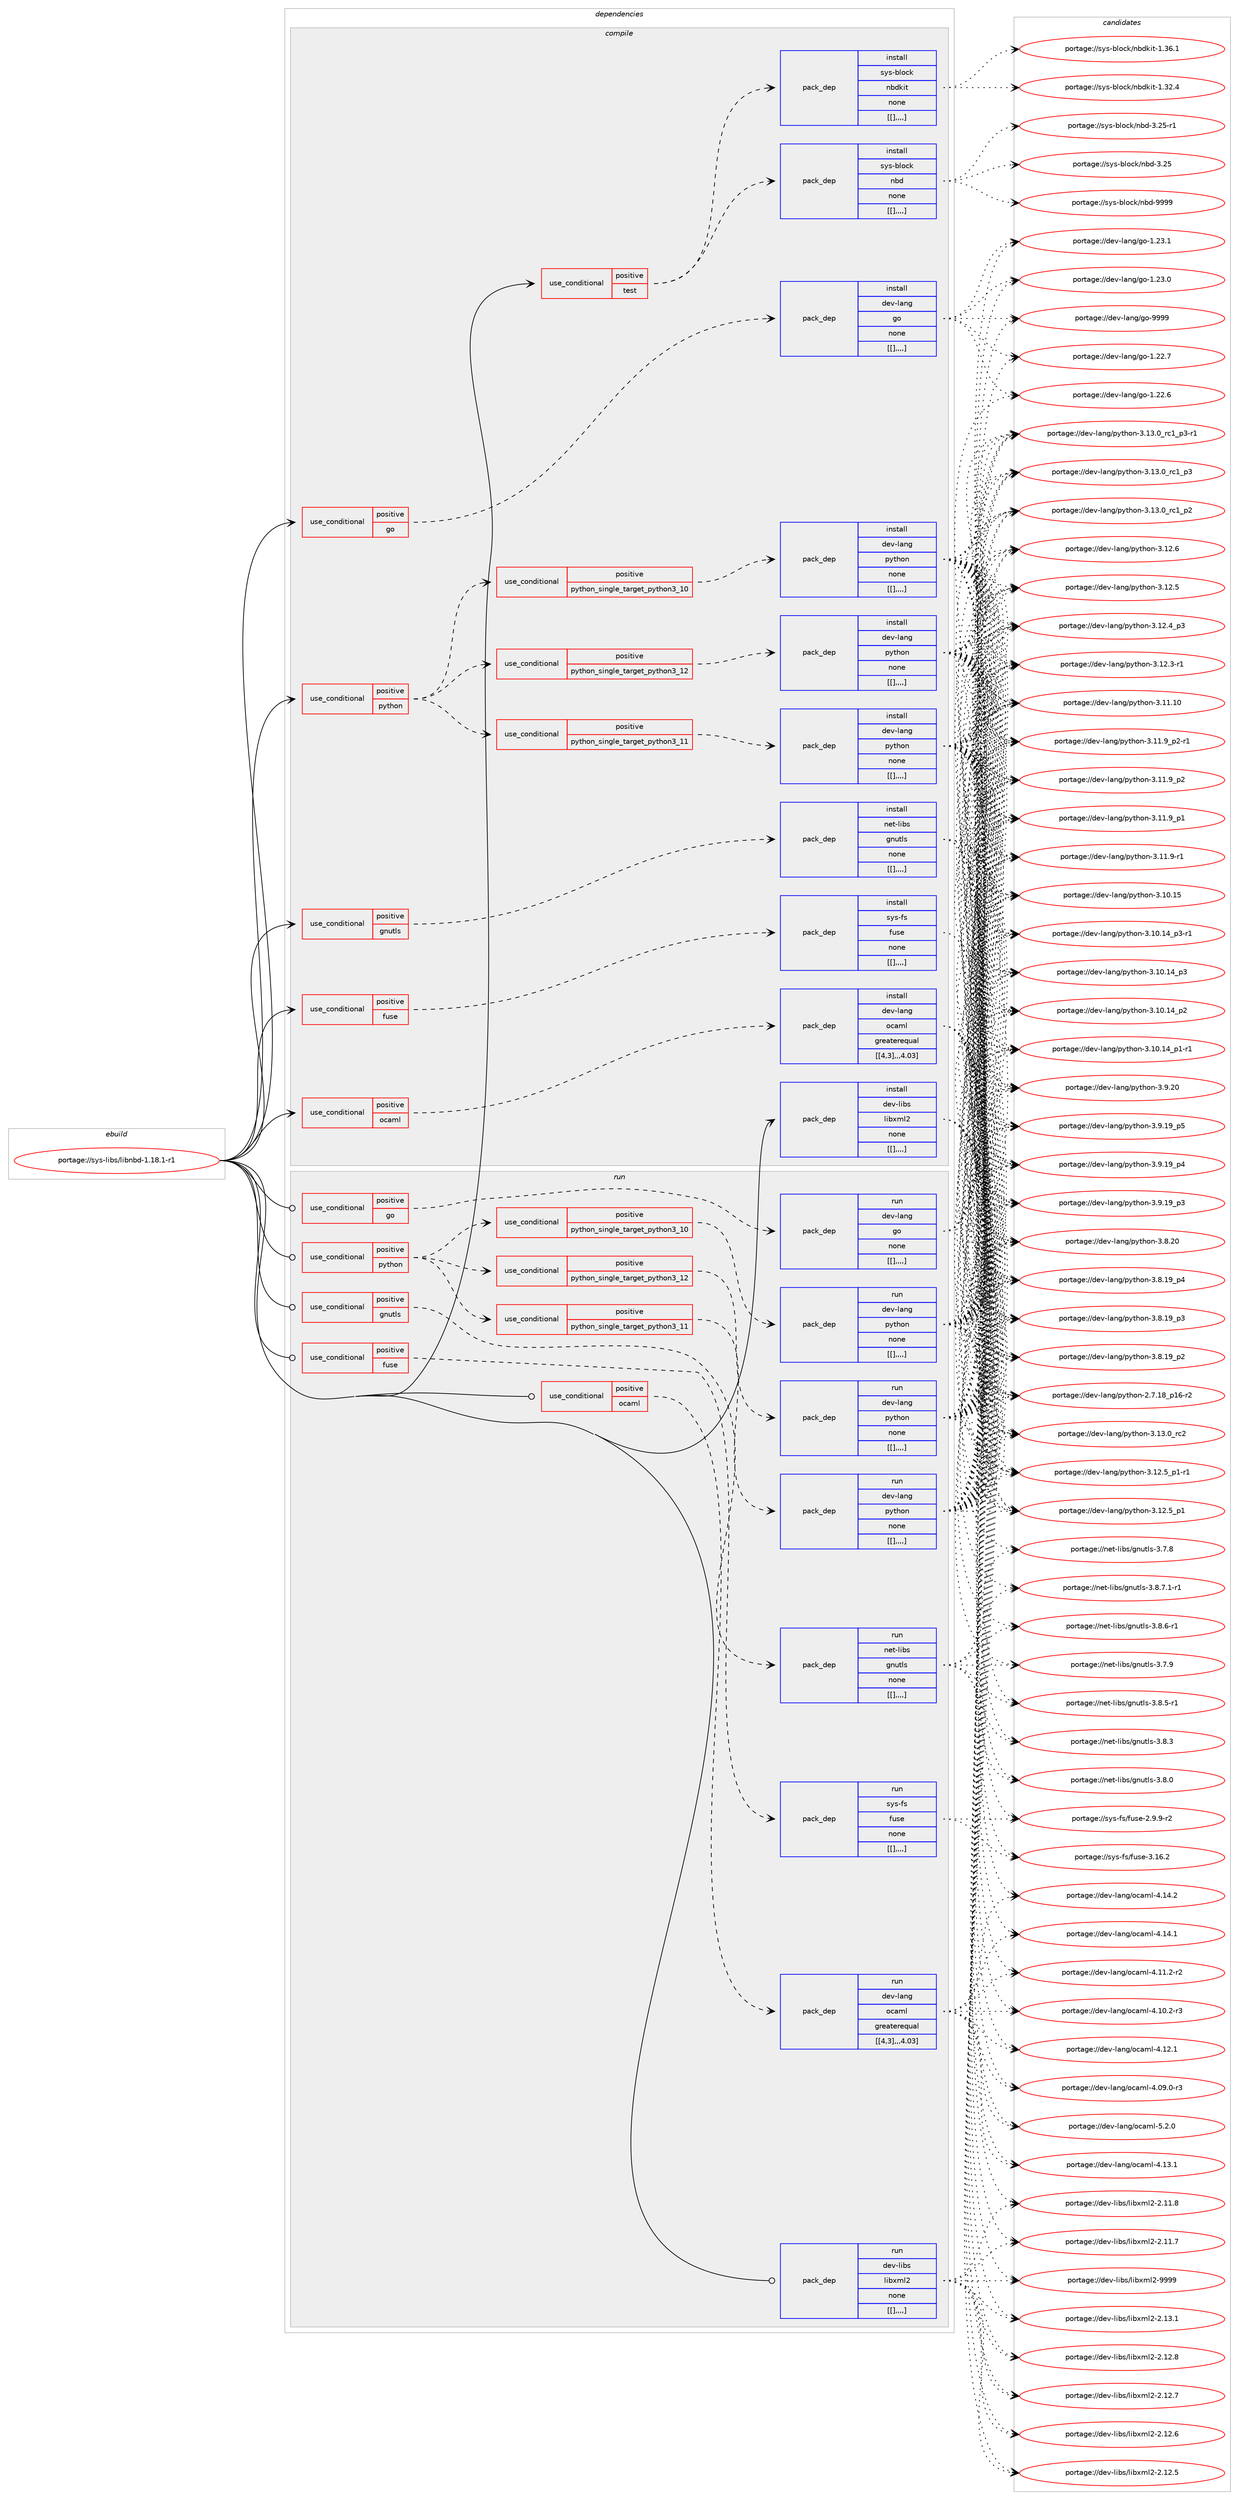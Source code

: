 digraph prolog {

# *************
# Graph options
# *************

newrank=true;
concentrate=true;
compound=true;
graph [rankdir=LR,fontname=Helvetica,fontsize=10,ranksep=1.5];#, ranksep=2.5, nodesep=0.2];
edge  [arrowhead=vee];
node  [fontname=Helvetica,fontsize=10];

# **********
# The ebuild
# **********

subgraph cluster_leftcol {
color=gray;
label=<<i>ebuild</i>>;
id [label="portage://sys-libs/libnbd-1.18.1-r1", color=red, width=4, href="../sys-libs/libnbd-1.18.1-r1.svg"];
}

# ****************
# The dependencies
# ****************

subgraph cluster_midcol {
color=gray;
label=<<i>dependencies</i>>;
subgraph cluster_compile {
fillcolor="#eeeeee";
style=filled;
label=<<i>compile</i>>;
subgraph cond122250 {
dependency459285 [label=<<TABLE BORDER="0" CELLBORDER="1" CELLSPACING="0" CELLPADDING="4"><TR><TD ROWSPAN="3" CELLPADDING="10">use_conditional</TD></TR><TR><TD>positive</TD></TR><TR><TD>fuse</TD></TR></TABLE>>, shape=none, color=red];
subgraph pack333915 {
dependency459286 [label=<<TABLE BORDER="0" CELLBORDER="1" CELLSPACING="0" CELLPADDING="4" WIDTH="220"><TR><TD ROWSPAN="6" CELLPADDING="30">pack_dep</TD></TR><TR><TD WIDTH="110">install</TD></TR><TR><TD>sys-fs</TD></TR><TR><TD>fuse</TD></TR><TR><TD>none</TD></TR><TR><TD>[[],,,,]</TD></TR></TABLE>>, shape=none, color=blue];
}
dependency459285:e -> dependency459286:w [weight=20,style="dashed",arrowhead="vee"];
}
id:e -> dependency459285:w [weight=20,style="solid",arrowhead="vee"];
subgraph cond122251 {
dependency459287 [label=<<TABLE BORDER="0" CELLBORDER="1" CELLSPACING="0" CELLPADDING="4"><TR><TD ROWSPAN="3" CELLPADDING="10">use_conditional</TD></TR><TR><TD>positive</TD></TR><TR><TD>gnutls</TD></TR></TABLE>>, shape=none, color=red];
subgraph pack333916 {
dependency459288 [label=<<TABLE BORDER="0" CELLBORDER="1" CELLSPACING="0" CELLPADDING="4" WIDTH="220"><TR><TD ROWSPAN="6" CELLPADDING="30">pack_dep</TD></TR><TR><TD WIDTH="110">install</TD></TR><TR><TD>net-libs</TD></TR><TR><TD>gnutls</TD></TR><TR><TD>none</TD></TR><TR><TD>[[],,,,]</TD></TR></TABLE>>, shape=none, color=blue];
}
dependency459287:e -> dependency459288:w [weight=20,style="dashed",arrowhead="vee"];
}
id:e -> dependency459287:w [weight=20,style="solid",arrowhead="vee"];
subgraph cond122252 {
dependency459289 [label=<<TABLE BORDER="0" CELLBORDER="1" CELLSPACING="0" CELLPADDING="4"><TR><TD ROWSPAN="3" CELLPADDING="10">use_conditional</TD></TR><TR><TD>positive</TD></TR><TR><TD>go</TD></TR></TABLE>>, shape=none, color=red];
subgraph pack333917 {
dependency459290 [label=<<TABLE BORDER="0" CELLBORDER="1" CELLSPACING="0" CELLPADDING="4" WIDTH="220"><TR><TD ROWSPAN="6" CELLPADDING="30">pack_dep</TD></TR><TR><TD WIDTH="110">install</TD></TR><TR><TD>dev-lang</TD></TR><TR><TD>go</TD></TR><TR><TD>none</TD></TR><TR><TD>[[],,,,]</TD></TR></TABLE>>, shape=none, color=blue];
}
dependency459289:e -> dependency459290:w [weight=20,style="dashed",arrowhead="vee"];
}
id:e -> dependency459289:w [weight=20,style="solid",arrowhead="vee"];
subgraph cond122253 {
dependency459291 [label=<<TABLE BORDER="0" CELLBORDER="1" CELLSPACING="0" CELLPADDING="4"><TR><TD ROWSPAN="3" CELLPADDING="10">use_conditional</TD></TR><TR><TD>positive</TD></TR><TR><TD>ocaml</TD></TR></TABLE>>, shape=none, color=red];
subgraph pack333918 {
dependency459292 [label=<<TABLE BORDER="0" CELLBORDER="1" CELLSPACING="0" CELLPADDING="4" WIDTH="220"><TR><TD ROWSPAN="6" CELLPADDING="30">pack_dep</TD></TR><TR><TD WIDTH="110">install</TD></TR><TR><TD>dev-lang</TD></TR><TR><TD>ocaml</TD></TR><TR><TD>greaterequal</TD></TR><TR><TD>[[4,3],,,4.03]</TD></TR></TABLE>>, shape=none, color=blue];
}
dependency459291:e -> dependency459292:w [weight=20,style="dashed",arrowhead="vee"];
}
id:e -> dependency459291:w [weight=20,style="solid",arrowhead="vee"];
subgraph cond122254 {
dependency459293 [label=<<TABLE BORDER="0" CELLBORDER="1" CELLSPACING="0" CELLPADDING="4"><TR><TD ROWSPAN="3" CELLPADDING="10">use_conditional</TD></TR><TR><TD>positive</TD></TR><TR><TD>python</TD></TR></TABLE>>, shape=none, color=red];
subgraph cond122255 {
dependency459294 [label=<<TABLE BORDER="0" CELLBORDER="1" CELLSPACING="0" CELLPADDING="4"><TR><TD ROWSPAN="3" CELLPADDING="10">use_conditional</TD></TR><TR><TD>positive</TD></TR><TR><TD>python_single_target_python3_10</TD></TR></TABLE>>, shape=none, color=red];
subgraph pack333919 {
dependency459295 [label=<<TABLE BORDER="0" CELLBORDER="1" CELLSPACING="0" CELLPADDING="4" WIDTH="220"><TR><TD ROWSPAN="6" CELLPADDING="30">pack_dep</TD></TR><TR><TD WIDTH="110">install</TD></TR><TR><TD>dev-lang</TD></TR><TR><TD>python</TD></TR><TR><TD>none</TD></TR><TR><TD>[[],,,,]</TD></TR></TABLE>>, shape=none, color=blue];
}
dependency459294:e -> dependency459295:w [weight=20,style="dashed",arrowhead="vee"];
}
dependency459293:e -> dependency459294:w [weight=20,style="dashed",arrowhead="vee"];
subgraph cond122256 {
dependency459296 [label=<<TABLE BORDER="0" CELLBORDER="1" CELLSPACING="0" CELLPADDING="4"><TR><TD ROWSPAN="3" CELLPADDING="10">use_conditional</TD></TR><TR><TD>positive</TD></TR><TR><TD>python_single_target_python3_11</TD></TR></TABLE>>, shape=none, color=red];
subgraph pack333920 {
dependency459297 [label=<<TABLE BORDER="0" CELLBORDER="1" CELLSPACING="0" CELLPADDING="4" WIDTH="220"><TR><TD ROWSPAN="6" CELLPADDING="30">pack_dep</TD></TR><TR><TD WIDTH="110">install</TD></TR><TR><TD>dev-lang</TD></TR><TR><TD>python</TD></TR><TR><TD>none</TD></TR><TR><TD>[[],,,,]</TD></TR></TABLE>>, shape=none, color=blue];
}
dependency459296:e -> dependency459297:w [weight=20,style="dashed",arrowhead="vee"];
}
dependency459293:e -> dependency459296:w [weight=20,style="dashed",arrowhead="vee"];
subgraph cond122257 {
dependency459298 [label=<<TABLE BORDER="0" CELLBORDER="1" CELLSPACING="0" CELLPADDING="4"><TR><TD ROWSPAN="3" CELLPADDING="10">use_conditional</TD></TR><TR><TD>positive</TD></TR><TR><TD>python_single_target_python3_12</TD></TR></TABLE>>, shape=none, color=red];
subgraph pack333921 {
dependency459299 [label=<<TABLE BORDER="0" CELLBORDER="1" CELLSPACING="0" CELLPADDING="4" WIDTH="220"><TR><TD ROWSPAN="6" CELLPADDING="30">pack_dep</TD></TR><TR><TD WIDTH="110">install</TD></TR><TR><TD>dev-lang</TD></TR><TR><TD>python</TD></TR><TR><TD>none</TD></TR><TR><TD>[[],,,,]</TD></TR></TABLE>>, shape=none, color=blue];
}
dependency459298:e -> dependency459299:w [weight=20,style="dashed",arrowhead="vee"];
}
dependency459293:e -> dependency459298:w [weight=20,style="dashed",arrowhead="vee"];
}
id:e -> dependency459293:w [weight=20,style="solid",arrowhead="vee"];
subgraph cond122258 {
dependency459300 [label=<<TABLE BORDER="0" CELLBORDER="1" CELLSPACING="0" CELLPADDING="4"><TR><TD ROWSPAN="3" CELLPADDING="10">use_conditional</TD></TR><TR><TD>positive</TD></TR><TR><TD>test</TD></TR></TABLE>>, shape=none, color=red];
subgraph pack333922 {
dependency459301 [label=<<TABLE BORDER="0" CELLBORDER="1" CELLSPACING="0" CELLPADDING="4" WIDTH="220"><TR><TD ROWSPAN="6" CELLPADDING="30">pack_dep</TD></TR><TR><TD WIDTH="110">install</TD></TR><TR><TD>sys-block</TD></TR><TR><TD>nbd</TD></TR><TR><TD>none</TD></TR><TR><TD>[[],,,,]</TD></TR></TABLE>>, shape=none, color=blue];
}
dependency459300:e -> dependency459301:w [weight=20,style="dashed",arrowhead="vee"];
subgraph pack333923 {
dependency459302 [label=<<TABLE BORDER="0" CELLBORDER="1" CELLSPACING="0" CELLPADDING="4" WIDTH="220"><TR><TD ROWSPAN="6" CELLPADDING="30">pack_dep</TD></TR><TR><TD WIDTH="110">install</TD></TR><TR><TD>sys-block</TD></TR><TR><TD>nbdkit</TD></TR><TR><TD>none</TD></TR><TR><TD>[[],,,,]</TD></TR></TABLE>>, shape=none, color=blue];
}
dependency459300:e -> dependency459302:w [weight=20,style="dashed",arrowhead="vee"];
}
id:e -> dependency459300:w [weight=20,style="solid",arrowhead="vee"];
subgraph pack333924 {
dependency459303 [label=<<TABLE BORDER="0" CELLBORDER="1" CELLSPACING="0" CELLPADDING="4" WIDTH="220"><TR><TD ROWSPAN="6" CELLPADDING="30">pack_dep</TD></TR><TR><TD WIDTH="110">install</TD></TR><TR><TD>dev-libs</TD></TR><TR><TD>libxml2</TD></TR><TR><TD>none</TD></TR><TR><TD>[[],,,,]</TD></TR></TABLE>>, shape=none, color=blue];
}
id:e -> dependency459303:w [weight=20,style="solid",arrowhead="vee"];
}
subgraph cluster_compileandrun {
fillcolor="#eeeeee";
style=filled;
label=<<i>compile and run</i>>;
}
subgraph cluster_run {
fillcolor="#eeeeee";
style=filled;
label=<<i>run</i>>;
subgraph cond122259 {
dependency459304 [label=<<TABLE BORDER="0" CELLBORDER="1" CELLSPACING="0" CELLPADDING="4"><TR><TD ROWSPAN="3" CELLPADDING="10">use_conditional</TD></TR><TR><TD>positive</TD></TR><TR><TD>fuse</TD></TR></TABLE>>, shape=none, color=red];
subgraph pack333925 {
dependency459305 [label=<<TABLE BORDER="0" CELLBORDER="1" CELLSPACING="0" CELLPADDING="4" WIDTH="220"><TR><TD ROWSPAN="6" CELLPADDING="30">pack_dep</TD></TR><TR><TD WIDTH="110">run</TD></TR><TR><TD>sys-fs</TD></TR><TR><TD>fuse</TD></TR><TR><TD>none</TD></TR><TR><TD>[[],,,,]</TD></TR></TABLE>>, shape=none, color=blue];
}
dependency459304:e -> dependency459305:w [weight=20,style="dashed",arrowhead="vee"];
}
id:e -> dependency459304:w [weight=20,style="solid",arrowhead="odot"];
subgraph cond122260 {
dependency459306 [label=<<TABLE BORDER="0" CELLBORDER="1" CELLSPACING="0" CELLPADDING="4"><TR><TD ROWSPAN="3" CELLPADDING="10">use_conditional</TD></TR><TR><TD>positive</TD></TR><TR><TD>gnutls</TD></TR></TABLE>>, shape=none, color=red];
subgraph pack333926 {
dependency459307 [label=<<TABLE BORDER="0" CELLBORDER="1" CELLSPACING="0" CELLPADDING="4" WIDTH="220"><TR><TD ROWSPAN="6" CELLPADDING="30">pack_dep</TD></TR><TR><TD WIDTH="110">run</TD></TR><TR><TD>net-libs</TD></TR><TR><TD>gnutls</TD></TR><TR><TD>none</TD></TR><TR><TD>[[],,,,]</TD></TR></TABLE>>, shape=none, color=blue];
}
dependency459306:e -> dependency459307:w [weight=20,style="dashed",arrowhead="vee"];
}
id:e -> dependency459306:w [weight=20,style="solid",arrowhead="odot"];
subgraph cond122261 {
dependency459308 [label=<<TABLE BORDER="0" CELLBORDER="1" CELLSPACING="0" CELLPADDING="4"><TR><TD ROWSPAN="3" CELLPADDING="10">use_conditional</TD></TR><TR><TD>positive</TD></TR><TR><TD>go</TD></TR></TABLE>>, shape=none, color=red];
subgraph pack333927 {
dependency459309 [label=<<TABLE BORDER="0" CELLBORDER="1" CELLSPACING="0" CELLPADDING="4" WIDTH="220"><TR><TD ROWSPAN="6" CELLPADDING="30">pack_dep</TD></TR><TR><TD WIDTH="110">run</TD></TR><TR><TD>dev-lang</TD></TR><TR><TD>go</TD></TR><TR><TD>none</TD></TR><TR><TD>[[],,,,]</TD></TR></TABLE>>, shape=none, color=blue];
}
dependency459308:e -> dependency459309:w [weight=20,style="dashed",arrowhead="vee"];
}
id:e -> dependency459308:w [weight=20,style="solid",arrowhead="odot"];
subgraph cond122262 {
dependency459310 [label=<<TABLE BORDER="0" CELLBORDER="1" CELLSPACING="0" CELLPADDING="4"><TR><TD ROWSPAN="3" CELLPADDING="10">use_conditional</TD></TR><TR><TD>positive</TD></TR><TR><TD>ocaml</TD></TR></TABLE>>, shape=none, color=red];
subgraph pack333928 {
dependency459311 [label=<<TABLE BORDER="0" CELLBORDER="1" CELLSPACING="0" CELLPADDING="4" WIDTH="220"><TR><TD ROWSPAN="6" CELLPADDING="30">pack_dep</TD></TR><TR><TD WIDTH="110">run</TD></TR><TR><TD>dev-lang</TD></TR><TR><TD>ocaml</TD></TR><TR><TD>greaterequal</TD></TR><TR><TD>[[4,3],,,4.03]</TD></TR></TABLE>>, shape=none, color=blue];
}
dependency459310:e -> dependency459311:w [weight=20,style="dashed",arrowhead="vee"];
}
id:e -> dependency459310:w [weight=20,style="solid",arrowhead="odot"];
subgraph cond122263 {
dependency459312 [label=<<TABLE BORDER="0" CELLBORDER="1" CELLSPACING="0" CELLPADDING="4"><TR><TD ROWSPAN="3" CELLPADDING="10">use_conditional</TD></TR><TR><TD>positive</TD></TR><TR><TD>python</TD></TR></TABLE>>, shape=none, color=red];
subgraph cond122264 {
dependency459313 [label=<<TABLE BORDER="0" CELLBORDER="1" CELLSPACING="0" CELLPADDING="4"><TR><TD ROWSPAN="3" CELLPADDING="10">use_conditional</TD></TR><TR><TD>positive</TD></TR><TR><TD>python_single_target_python3_10</TD></TR></TABLE>>, shape=none, color=red];
subgraph pack333929 {
dependency459314 [label=<<TABLE BORDER="0" CELLBORDER="1" CELLSPACING="0" CELLPADDING="4" WIDTH="220"><TR><TD ROWSPAN="6" CELLPADDING="30">pack_dep</TD></TR><TR><TD WIDTH="110">run</TD></TR><TR><TD>dev-lang</TD></TR><TR><TD>python</TD></TR><TR><TD>none</TD></TR><TR><TD>[[],,,,]</TD></TR></TABLE>>, shape=none, color=blue];
}
dependency459313:e -> dependency459314:w [weight=20,style="dashed",arrowhead="vee"];
}
dependency459312:e -> dependency459313:w [weight=20,style="dashed",arrowhead="vee"];
subgraph cond122265 {
dependency459315 [label=<<TABLE BORDER="0" CELLBORDER="1" CELLSPACING="0" CELLPADDING="4"><TR><TD ROWSPAN="3" CELLPADDING="10">use_conditional</TD></TR><TR><TD>positive</TD></TR><TR><TD>python_single_target_python3_11</TD></TR></TABLE>>, shape=none, color=red];
subgraph pack333930 {
dependency459316 [label=<<TABLE BORDER="0" CELLBORDER="1" CELLSPACING="0" CELLPADDING="4" WIDTH="220"><TR><TD ROWSPAN="6" CELLPADDING="30">pack_dep</TD></TR><TR><TD WIDTH="110">run</TD></TR><TR><TD>dev-lang</TD></TR><TR><TD>python</TD></TR><TR><TD>none</TD></TR><TR><TD>[[],,,,]</TD></TR></TABLE>>, shape=none, color=blue];
}
dependency459315:e -> dependency459316:w [weight=20,style="dashed",arrowhead="vee"];
}
dependency459312:e -> dependency459315:w [weight=20,style="dashed",arrowhead="vee"];
subgraph cond122266 {
dependency459317 [label=<<TABLE BORDER="0" CELLBORDER="1" CELLSPACING="0" CELLPADDING="4"><TR><TD ROWSPAN="3" CELLPADDING="10">use_conditional</TD></TR><TR><TD>positive</TD></TR><TR><TD>python_single_target_python3_12</TD></TR></TABLE>>, shape=none, color=red];
subgraph pack333931 {
dependency459318 [label=<<TABLE BORDER="0" CELLBORDER="1" CELLSPACING="0" CELLPADDING="4" WIDTH="220"><TR><TD ROWSPAN="6" CELLPADDING="30">pack_dep</TD></TR><TR><TD WIDTH="110">run</TD></TR><TR><TD>dev-lang</TD></TR><TR><TD>python</TD></TR><TR><TD>none</TD></TR><TR><TD>[[],,,,]</TD></TR></TABLE>>, shape=none, color=blue];
}
dependency459317:e -> dependency459318:w [weight=20,style="dashed",arrowhead="vee"];
}
dependency459312:e -> dependency459317:w [weight=20,style="dashed",arrowhead="vee"];
}
id:e -> dependency459312:w [weight=20,style="solid",arrowhead="odot"];
subgraph pack333932 {
dependency459319 [label=<<TABLE BORDER="0" CELLBORDER="1" CELLSPACING="0" CELLPADDING="4" WIDTH="220"><TR><TD ROWSPAN="6" CELLPADDING="30">pack_dep</TD></TR><TR><TD WIDTH="110">run</TD></TR><TR><TD>dev-libs</TD></TR><TR><TD>libxml2</TD></TR><TR><TD>none</TD></TR><TR><TD>[[],,,,]</TD></TR></TABLE>>, shape=none, color=blue];
}
id:e -> dependency459319:w [weight=20,style="solid",arrowhead="odot"];
}
}

# **************
# The candidates
# **************

subgraph cluster_choices {
rank=same;
color=gray;
label=<<i>candidates</i>>;

subgraph choice333915 {
color=black;
nodesep=1;
choice115121115451021154710211711510145514649544650 [label="portage://sys-fs/fuse-3.16.2", color=red, width=4,href="../sys-fs/fuse-3.16.2.svg"];
choice11512111545102115471021171151014550465746574511450 [label="portage://sys-fs/fuse-2.9.9-r2", color=red, width=4,href="../sys-fs/fuse-2.9.9-r2.svg"];
dependency459286:e -> choice115121115451021154710211711510145514649544650:w [style=dotted,weight="100"];
dependency459286:e -> choice11512111545102115471021171151014550465746574511450:w [style=dotted,weight="100"];
}
subgraph choice333916 {
color=black;
nodesep=1;
choice11010111645108105981154710311011711610811545514656465546494511449 [label="portage://net-libs/gnutls-3.8.7.1-r1", color=red, width=4,href="../net-libs/gnutls-3.8.7.1-r1.svg"];
choice1101011164510810598115471031101171161081154551465646544511449 [label="portage://net-libs/gnutls-3.8.6-r1", color=red, width=4,href="../net-libs/gnutls-3.8.6-r1.svg"];
choice1101011164510810598115471031101171161081154551465646534511449 [label="portage://net-libs/gnutls-3.8.5-r1", color=red, width=4,href="../net-libs/gnutls-3.8.5-r1.svg"];
choice110101116451081059811547103110117116108115455146564651 [label="portage://net-libs/gnutls-3.8.3", color=red, width=4,href="../net-libs/gnutls-3.8.3.svg"];
choice110101116451081059811547103110117116108115455146564648 [label="portage://net-libs/gnutls-3.8.0", color=red, width=4,href="../net-libs/gnutls-3.8.0.svg"];
choice110101116451081059811547103110117116108115455146554657 [label="portage://net-libs/gnutls-3.7.9", color=red, width=4,href="../net-libs/gnutls-3.7.9.svg"];
choice110101116451081059811547103110117116108115455146554656 [label="portage://net-libs/gnutls-3.7.8", color=red, width=4,href="../net-libs/gnutls-3.7.8.svg"];
dependency459288:e -> choice11010111645108105981154710311011711610811545514656465546494511449:w [style=dotted,weight="100"];
dependency459288:e -> choice1101011164510810598115471031101171161081154551465646544511449:w [style=dotted,weight="100"];
dependency459288:e -> choice1101011164510810598115471031101171161081154551465646534511449:w [style=dotted,weight="100"];
dependency459288:e -> choice110101116451081059811547103110117116108115455146564651:w [style=dotted,weight="100"];
dependency459288:e -> choice110101116451081059811547103110117116108115455146564648:w [style=dotted,weight="100"];
dependency459288:e -> choice110101116451081059811547103110117116108115455146554657:w [style=dotted,weight="100"];
dependency459288:e -> choice110101116451081059811547103110117116108115455146554656:w [style=dotted,weight="100"];
}
subgraph choice333917 {
color=black;
nodesep=1;
choice1001011184510897110103471031114557575757 [label="portage://dev-lang/go-9999", color=red, width=4,href="../dev-lang/go-9999.svg"];
choice10010111845108971101034710311145494650514649 [label="portage://dev-lang/go-1.23.1", color=red, width=4,href="../dev-lang/go-1.23.1.svg"];
choice10010111845108971101034710311145494650514648 [label="portage://dev-lang/go-1.23.0", color=red, width=4,href="../dev-lang/go-1.23.0.svg"];
choice10010111845108971101034710311145494650504655 [label="portage://dev-lang/go-1.22.7", color=red, width=4,href="../dev-lang/go-1.22.7.svg"];
choice10010111845108971101034710311145494650504654 [label="portage://dev-lang/go-1.22.6", color=red, width=4,href="../dev-lang/go-1.22.6.svg"];
dependency459290:e -> choice1001011184510897110103471031114557575757:w [style=dotted,weight="100"];
dependency459290:e -> choice10010111845108971101034710311145494650514649:w [style=dotted,weight="100"];
dependency459290:e -> choice10010111845108971101034710311145494650514648:w [style=dotted,weight="100"];
dependency459290:e -> choice10010111845108971101034710311145494650504655:w [style=dotted,weight="100"];
dependency459290:e -> choice10010111845108971101034710311145494650504654:w [style=dotted,weight="100"];
}
subgraph choice333918 {
color=black;
nodesep=1;
choice1001011184510897110103471119997109108455346504648 [label="portage://dev-lang/ocaml-5.2.0", color=red, width=4,href="../dev-lang/ocaml-5.2.0.svg"];
choice100101118451089711010347111999710910845524649524650 [label="portage://dev-lang/ocaml-4.14.2", color=red, width=4,href="../dev-lang/ocaml-4.14.2.svg"];
choice100101118451089711010347111999710910845524649524649 [label="portage://dev-lang/ocaml-4.14.1", color=red, width=4,href="../dev-lang/ocaml-4.14.1.svg"];
choice100101118451089711010347111999710910845524649514649 [label="portage://dev-lang/ocaml-4.13.1", color=red, width=4,href="../dev-lang/ocaml-4.13.1.svg"];
choice100101118451089711010347111999710910845524649504649 [label="portage://dev-lang/ocaml-4.12.1", color=red, width=4,href="../dev-lang/ocaml-4.12.1.svg"];
choice1001011184510897110103471119997109108455246494946504511450 [label="portage://dev-lang/ocaml-4.11.2-r2", color=red, width=4,href="../dev-lang/ocaml-4.11.2-r2.svg"];
choice1001011184510897110103471119997109108455246494846504511451 [label="portage://dev-lang/ocaml-4.10.2-r3", color=red, width=4,href="../dev-lang/ocaml-4.10.2-r3.svg"];
choice1001011184510897110103471119997109108455246485746484511451 [label="portage://dev-lang/ocaml-4.09.0-r3", color=red, width=4,href="../dev-lang/ocaml-4.09.0-r3.svg"];
dependency459292:e -> choice1001011184510897110103471119997109108455346504648:w [style=dotted,weight="100"];
dependency459292:e -> choice100101118451089711010347111999710910845524649524650:w [style=dotted,weight="100"];
dependency459292:e -> choice100101118451089711010347111999710910845524649524649:w [style=dotted,weight="100"];
dependency459292:e -> choice100101118451089711010347111999710910845524649514649:w [style=dotted,weight="100"];
dependency459292:e -> choice100101118451089711010347111999710910845524649504649:w [style=dotted,weight="100"];
dependency459292:e -> choice1001011184510897110103471119997109108455246494946504511450:w [style=dotted,weight="100"];
dependency459292:e -> choice1001011184510897110103471119997109108455246494846504511451:w [style=dotted,weight="100"];
dependency459292:e -> choice1001011184510897110103471119997109108455246485746484511451:w [style=dotted,weight="100"];
}
subgraph choice333919 {
color=black;
nodesep=1;
choice10010111845108971101034711212111610411111045514649514648951149950 [label="portage://dev-lang/python-3.13.0_rc2", color=red, width=4,href="../dev-lang/python-3.13.0_rc2.svg"];
choice1001011184510897110103471121211161041111104551464951464895114994995112514511449 [label="portage://dev-lang/python-3.13.0_rc1_p3-r1", color=red, width=4,href="../dev-lang/python-3.13.0_rc1_p3-r1.svg"];
choice100101118451089711010347112121116104111110455146495146489511499499511251 [label="portage://dev-lang/python-3.13.0_rc1_p3", color=red, width=4,href="../dev-lang/python-3.13.0_rc1_p3.svg"];
choice100101118451089711010347112121116104111110455146495146489511499499511250 [label="portage://dev-lang/python-3.13.0_rc1_p2", color=red, width=4,href="../dev-lang/python-3.13.0_rc1_p2.svg"];
choice10010111845108971101034711212111610411111045514649504654 [label="portage://dev-lang/python-3.12.6", color=red, width=4,href="../dev-lang/python-3.12.6.svg"];
choice1001011184510897110103471121211161041111104551464950465395112494511449 [label="portage://dev-lang/python-3.12.5_p1-r1", color=red, width=4,href="../dev-lang/python-3.12.5_p1-r1.svg"];
choice100101118451089711010347112121116104111110455146495046539511249 [label="portage://dev-lang/python-3.12.5_p1", color=red, width=4,href="../dev-lang/python-3.12.5_p1.svg"];
choice10010111845108971101034711212111610411111045514649504653 [label="portage://dev-lang/python-3.12.5", color=red, width=4,href="../dev-lang/python-3.12.5.svg"];
choice100101118451089711010347112121116104111110455146495046529511251 [label="portage://dev-lang/python-3.12.4_p3", color=red, width=4,href="../dev-lang/python-3.12.4_p3.svg"];
choice100101118451089711010347112121116104111110455146495046514511449 [label="portage://dev-lang/python-3.12.3-r1", color=red, width=4,href="../dev-lang/python-3.12.3-r1.svg"];
choice1001011184510897110103471121211161041111104551464949464948 [label="portage://dev-lang/python-3.11.10", color=red, width=4,href="../dev-lang/python-3.11.10.svg"];
choice1001011184510897110103471121211161041111104551464949465795112504511449 [label="portage://dev-lang/python-3.11.9_p2-r1", color=red, width=4,href="../dev-lang/python-3.11.9_p2-r1.svg"];
choice100101118451089711010347112121116104111110455146494946579511250 [label="portage://dev-lang/python-3.11.9_p2", color=red, width=4,href="../dev-lang/python-3.11.9_p2.svg"];
choice100101118451089711010347112121116104111110455146494946579511249 [label="portage://dev-lang/python-3.11.9_p1", color=red, width=4,href="../dev-lang/python-3.11.9_p1.svg"];
choice100101118451089711010347112121116104111110455146494946574511449 [label="portage://dev-lang/python-3.11.9-r1", color=red, width=4,href="../dev-lang/python-3.11.9-r1.svg"];
choice1001011184510897110103471121211161041111104551464948464953 [label="portage://dev-lang/python-3.10.15", color=red, width=4,href="../dev-lang/python-3.10.15.svg"];
choice100101118451089711010347112121116104111110455146494846495295112514511449 [label="portage://dev-lang/python-3.10.14_p3-r1", color=red, width=4,href="../dev-lang/python-3.10.14_p3-r1.svg"];
choice10010111845108971101034711212111610411111045514649484649529511251 [label="portage://dev-lang/python-3.10.14_p3", color=red, width=4,href="../dev-lang/python-3.10.14_p3.svg"];
choice10010111845108971101034711212111610411111045514649484649529511250 [label="portage://dev-lang/python-3.10.14_p2", color=red, width=4,href="../dev-lang/python-3.10.14_p2.svg"];
choice100101118451089711010347112121116104111110455146494846495295112494511449 [label="portage://dev-lang/python-3.10.14_p1-r1", color=red, width=4,href="../dev-lang/python-3.10.14_p1-r1.svg"];
choice10010111845108971101034711212111610411111045514657465048 [label="portage://dev-lang/python-3.9.20", color=red, width=4,href="../dev-lang/python-3.9.20.svg"];
choice100101118451089711010347112121116104111110455146574649579511253 [label="portage://dev-lang/python-3.9.19_p5", color=red, width=4,href="../dev-lang/python-3.9.19_p5.svg"];
choice100101118451089711010347112121116104111110455146574649579511252 [label="portage://dev-lang/python-3.9.19_p4", color=red, width=4,href="../dev-lang/python-3.9.19_p4.svg"];
choice100101118451089711010347112121116104111110455146574649579511251 [label="portage://dev-lang/python-3.9.19_p3", color=red, width=4,href="../dev-lang/python-3.9.19_p3.svg"];
choice10010111845108971101034711212111610411111045514656465048 [label="portage://dev-lang/python-3.8.20", color=red, width=4,href="../dev-lang/python-3.8.20.svg"];
choice100101118451089711010347112121116104111110455146564649579511252 [label="portage://dev-lang/python-3.8.19_p4", color=red, width=4,href="../dev-lang/python-3.8.19_p4.svg"];
choice100101118451089711010347112121116104111110455146564649579511251 [label="portage://dev-lang/python-3.8.19_p3", color=red, width=4,href="../dev-lang/python-3.8.19_p3.svg"];
choice100101118451089711010347112121116104111110455146564649579511250 [label="portage://dev-lang/python-3.8.19_p2", color=red, width=4,href="../dev-lang/python-3.8.19_p2.svg"];
choice100101118451089711010347112121116104111110455046554649569511249544511450 [label="portage://dev-lang/python-2.7.18_p16-r2", color=red, width=4,href="../dev-lang/python-2.7.18_p16-r2.svg"];
dependency459295:e -> choice10010111845108971101034711212111610411111045514649514648951149950:w [style=dotted,weight="100"];
dependency459295:e -> choice1001011184510897110103471121211161041111104551464951464895114994995112514511449:w [style=dotted,weight="100"];
dependency459295:e -> choice100101118451089711010347112121116104111110455146495146489511499499511251:w [style=dotted,weight="100"];
dependency459295:e -> choice100101118451089711010347112121116104111110455146495146489511499499511250:w [style=dotted,weight="100"];
dependency459295:e -> choice10010111845108971101034711212111610411111045514649504654:w [style=dotted,weight="100"];
dependency459295:e -> choice1001011184510897110103471121211161041111104551464950465395112494511449:w [style=dotted,weight="100"];
dependency459295:e -> choice100101118451089711010347112121116104111110455146495046539511249:w [style=dotted,weight="100"];
dependency459295:e -> choice10010111845108971101034711212111610411111045514649504653:w [style=dotted,weight="100"];
dependency459295:e -> choice100101118451089711010347112121116104111110455146495046529511251:w [style=dotted,weight="100"];
dependency459295:e -> choice100101118451089711010347112121116104111110455146495046514511449:w [style=dotted,weight="100"];
dependency459295:e -> choice1001011184510897110103471121211161041111104551464949464948:w [style=dotted,weight="100"];
dependency459295:e -> choice1001011184510897110103471121211161041111104551464949465795112504511449:w [style=dotted,weight="100"];
dependency459295:e -> choice100101118451089711010347112121116104111110455146494946579511250:w [style=dotted,weight="100"];
dependency459295:e -> choice100101118451089711010347112121116104111110455146494946579511249:w [style=dotted,weight="100"];
dependency459295:e -> choice100101118451089711010347112121116104111110455146494946574511449:w [style=dotted,weight="100"];
dependency459295:e -> choice1001011184510897110103471121211161041111104551464948464953:w [style=dotted,weight="100"];
dependency459295:e -> choice100101118451089711010347112121116104111110455146494846495295112514511449:w [style=dotted,weight="100"];
dependency459295:e -> choice10010111845108971101034711212111610411111045514649484649529511251:w [style=dotted,weight="100"];
dependency459295:e -> choice10010111845108971101034711212111610411111045514649484649529511250:w [style=dotted,weight="100"];
dependency459295:e -> choice100101118451089711010347112121116104111110455146494846495295112494511449:w [style=dotted,weight="100"];
dependency459295:e -> choice10010111845108971101034711212111610411111045514657465048:w [style=dotted,weight="100"];
dependency459295:e -> choice100101118451089711010347112121116104111110455146574649579511253:w [style=dotted,weight="100"];
dependency459295:e -> choice100101118451089711010347112121116104111110455146574649579511252:w [style=dotted,weight="100"];
dependency459295:e -> choice100101118451089711010347112121116104111110455146574649579511251:w [style=dotted,weight="100"];
dependency459295:e -> choice10010111845108971101034711212111610411111045514656465048:w [style=dotted,weight="100"];
dependency459295:e -> choice100101118451089711010347112121116104111110455146564649579511252:w [style=dotted,weight="100"];
dependency459295:e -> choice100101118451089711010347112121116104111110455146564649579511251:w [style=dotted,weight="100"];
dependency459295:e -> choice100101118451089711010347112121116104111110455146564649579511250:w [style=dotted,weight="100"];
dependency459295:e -> choice100101118451089711010347112121116104111110455046554649569511249544511450:w [style=dotted,weight="100"];
}
subgraph choice333920 {
color=black;
nodesep=1;
choice10010111845108971101034711212111610411111045514649514648951149950 [label="portage://dev-lang/python-3.13.0_rc2", color=red, width=4,href="../dev-lang/python-3.13.0_rc2.svg"];
choice1001011184510897110103471121211161041111104551464951464895114994995112514511449 [label="portage://dev-lang/python-3.13.0_rc1_p3-r1", color=red, width=4,href="../dev-lang/python-3.13.0_rc1_p3-r1.svg"];
choice100101118451089711010347112121116104111110455146495146489511499499511251 [label="portage://dev-lang/python-3.13.0_rc1_p3", color=red, width=4,href="../dev-lang/python-3.13.0_rc1_p3.svg"];
choice100101118451089711010347112121116104111110455146495146489511499499511250 [label="portage://dev-lang/python-3.13.0_rc1_p2", color=red, width=4,href="../dev-lang/python-3.13.0_rc1_p2.svg"];
choice10010111845108971101034711212111610411111045514649504654 [label="portage://dev-lang/python-3.12.6", color=red, width=4,href="../dev-lang/python-3.12.6.svg"];
choice1001011184510897110103471121211161041111104551464950465395112494511449 [label="portage://dev-lang/python-3.12.5_p1-r1", color=red, width=4,href="../dev-lang/python-3.12.5_p1-r1.svg"];
choice100101118451089711010347112121116104111110455146495046539511249 [label="portage://dev-lang/python-3.12.5_p1", color=red, width=4,href="../dev-lang/python-3.12.5_p1.svg"];
choice10010111845108971101034711212111610411111045514649504653 [label="portage://dev-lang/python-3.12.5", color=red, width=4,href="../dev-lang/python-3.12.5.svg"];
choice100101118451089711010347112121116104111110455146495046529511251 [label="portage://dev-lang/python-3.12.4_p3", color=red, width=4,href="../dev-lang/python-3.12.4_p3.svg"];
choice100101118451089711010347112121116104111110455146495046514511449 [label="portage://dev-lang/python-3.12.3-r1", color=red, width=4,href="../dev-lang/python-3.12.3-r1.svg"];
choice1001011184510897110103471121211161041111104551464949464948 [label="portage://dev-lang/python-3.11.10", color=red, width=4,href="../dev-lang/python-3.11.10.svg"];
choice1001011184510897110103471121211161041111104551464949465795112504511449 [label="portage://dev-lang/python-3.11.9_p2-r1", color=red, width=4,href="../dev-lang/python-3.11.9_p2-r1.svg"];
choice100101118451089711010347112121116104111110455146494946579511250 [label="portage://dev-lang/python-3.11.9_p2", color=red, width=4,href="../dev-lang/python-3.11.9_p2.svg"];
choice100101118451089711010347112121116104111110455146494946579511249 [label="portage://dev-lang/python-3.11.9_p1", color=red, width=4,href="../dev-lang/python-3.11.9_p1.svg"];
choice100101118451089711010347112121116104111110455146494946574511449 [label="portage://dev-lang/python-3.11.9-r1", color=red, width=4,href="../dev-lang/python-3.11.9-r1.svg"];
choice1001011184510897110103471121211161041111104551464948464953 [label="portage://dev-lang/python-3.10.15", color=red, width=4,href="../dev-lang/python-3.10.15.svg"];
choice100101118451089711010347112121116104111110455146494846495295112514511449 [label="portage://dev-lang/python-3.10.14_p3-r1", color=red, width=4,href="../dev-lang/python-3.10.14_p3-r1.svg"];
choice10010111845108971101034711212111610411111045514649484649529511251 [label="portage://dev-lang/python-3.10.14_p3", color=red, width=4,href="../dev-lang/python-3.10.14_p3.svg"];
choice10010111845108971101034711212111610411111045514649484649529511250 [label="portage://dev-lang/python-3.10.14_p2", color=red, width=4,href="../dev-lang/python-3.10.14_p2.svg"];
choice100101118451089711010347112121116104111110455146494846495295112494511449 [label="portage://dev-lang/python-3.10.14_p1-r1", color=red, width=4,href="../dev-lang/python-3.10.14_p1-r1.svg"];
choice10010111845108971101034711212111610411111045514657465048 [label="portage://dev-lang/python-3.9.20", color=red, width=4,href="../dev-lang/python-3.9.20.svg"];
choice100101118451089711010347112121116104111110455146574649579511253 [label="portage://dev-lang/python-3.9.19_p5", color=red, width=4,href="../dev-lang/python-3.9.19_p5.svg"];
choice100101118451089711010347112121116104111110455146574649579511252 [label="portage://dev-lang/python-3.9.19_p4", color=red, width=4,href="../dev-lang/python-3.9.19_p4.svg"];
choice100101118451089711010347112121116104111110455146574649579511251 [label="portage://dev-lang/python-3.9.19_p3", color=red, width=4,href="../dev-lang/python-3.9.19_p3.svg"];
choice10010111845108971101034711212111610411111045514656465048 [label="portage://dev-lang/python-3.8.20", color=red, width=4,href="../dev-lang/python-3.8.20.svg"];
choice100101118451089711010347112121116104111110455146564649579511252 [label="portage://dev-lang/python-3.8.19_p4", color=red, width=4,href="../dev-lang/python-3.8.19_p4.svg"];
choice100101118451089711010347112121116104111110455146564649579511251 [label="portage://dev-lang/python-3.8.19_p3", color=red, width=4,href="../dev-lang/python-3.8.19_p3.svg"];
choice100101118451089711010347112121116104111110455146564649579511250 [label="portage://dev-lang/python-3.8.19_p2", color=red, width=4,href="../dev-lang/python-3.8.19_p2.svg"];
choice100101118451089711010347112121116104111110455046554649569511249544511450 [label="portage://dev-lang/python-2.7.18_p16-r2", color=red, width=4,href="../dev-lang/python-2.7.18_p16-r2.svg"];
dependency459297:e -> choice10010111845108971101034711212111610411111045514649514648951149950:w [style=dotted,weight="100"];
dependency459297:e -> choice1001011184510897110103471121211161041111104551464951464895114994995112514511449:w [style=dotted,weight="100"];
dependency459297:e -> choice100101118451089711010347112121116104111110455146495146489511499499511251:w [style=dotted,weight="100"];
dependency459297:e -> choice100101118451089711010347112121116104111110455146495146489511499499511250:w [style=dotted,weight="100"];
dependency459297:e -> choice10010111845108971101034711212111610411111045514649504654:w [style=dotted,weight="100"];
dependency459297:e -> choice1001011184510897110103471121211161041111104551464950465395112494511449:w [style=dotted,weight="100"];
dependency459297:e -> choice100101118451089711010347112121116104111110455146495046539511249:w [style=dotted,weight="100"];
dependency459297:e -> choice10010111845108971101034711212111610411111045514649504653:w [style=dotted,weight="100"];
dependency459297:e -> choice100101118451089711010347112121116104111110455146495046529511251:w [style=dotted,weight="100"];
dependency459297:e -> choice100101118451089711010347112121116104111110455146495046514511449:w [style=dotted,weight="100"];
dependency459297:e -> choice1001011184510897110103471121211161041111104551464949464948:w [style=dotted,weight="100"];
dependency459297:e -> choice1001011184510897110103471121211161041111104551464949465795112504511449:w [style=dotted,weight="100"];
dependency459297:e -> choice100101118451089711010347112121116104111110455146494946579511250:w [style=dotted,weight="100"];
dependency459297:e -> choice100101118451089711010347112121116104111110455146494946579511249:w [style=dotted,weight="100"];
dependency459297:e -> choice100101118451089711010347112121116104111110455146494946574511449:w [style=dotted,weight="100"];
dependency459297:e -> choice1001011184510897110103471121211161041111104551464948464953:w [style=dotted,weight="100"];
dependency459297:e -> choice100101118451089711010347112121116104111110455146494846495295112514511449:w [style=dotted,weight="100"];
dependency459297:e -> choice10010111845108971101034711212111610411111045514649484649529511251:w [style=dotted,weight="100"];
dependency459297:e -> choice10010111845108971101034711212111610411111045514649484649529511250:w [style=dotted,weight="100"];
dependency459297:e -> choice100101118451089711010347112121116104111110455146494846495295112494511449:w [style=dotted,weight="100"];
dependency459297:e -> choice10010111845108971101034711212111610411111045514657465048:w [style=dotted,weight="100"];
dependency459297:e -> choice100101118451089711010347112121116104111110455146574649579511253:w [style=dotted,weight="100"];
dependency459297:e -> choice100101118451089711010347112121116104111110455146574649579511252:w [style=dotted,weight="100"];
dependency459297:e -> choice100101118451089711010347112121116104111110455146574649579511251:w [style=dotted,weight="100"];
dependency459297:e -> choice10010111845108971101034711212111610411111045514656465048:w [style=dotted,weight="100"];
dependency459297:e -> choice100101118451089711010347112121116104111110455146564649579511252:w [style=dotted,weight="100"];
dependency459297:e -> choice100101118451089711010347112121116104111110455146564649579511251:w [style=dotted,weight="100"];
dependency459297:e -> choice100101118451089711010347112121116104111110455146564649579511250:w [style=dotted,weight="100"];
dependency459297:e -> choice100101118451089711010347112121116104111110455046554649569511249544511450:w [style=dotted,weight="100"];
}
subgraph choice333921 {
color=black;
nodesep=1;
choice10010111845108971101034711212111610411111045514649514648951149950 [label="portage://dev-lang/python-3.13.0_rc2", color=red, width=4,href="../dev-lang/python-3.13.0_rc2.svg"];
choice1001011184510897110103471121211161041111104551464951464895114994995112514511449 [label="portage://dev-lang/python-3.13.0_rc1_p3-r1", color=red, width=4,href="../dev-lang/python-3.13.0_rc1_p3-r1.svg"];
choice100101118451089711010347112121116104111110455146495146489511499499511251 [label="portage://dev-lang/python-3.13.0_rc1_p3", color=red, width=4,href="../dev-lang/python-3.13.0_rc1_p3.svg"];
choice100101118451089711010347112121116104111110455146495146489511499499511250 [label="portage://dev-lang/python-3.13.0_rc1_p2", color=red, width=4,href="../dev-lang/python-3.13.0_rc1_p2.svg"];
choice10010111845108971101034711212111610411111045514649504654 [label="portage://dev-lang/python-3.12.6", color=red, width=4,href="../dev-lang/python-3.12.6.svg"];
choice1001011184510897110103471121211161041111104551464950465395112494511449 [label="portage://dev-lang/python-3.12.5_p1-r1", color=red, width=4,href="../dev-lang/python-3.12.5_p1-r1.svg"];
choice100101118451089711010347112121116104111110455146495046539511249 [label="portage://dev-lang/python-3.12.5_p1", color=red, width=4,href="../dev-lang/python-3.12.5_p1.svg"];
choice10010111845108971101034711212111610411111045514649504653 [label="portage://dev-lang/python-3.12.5", color=red, width=4,href="../dev-lang/python-3.12.5.svg"];
choice100101118451089711010347112121116104111110455146495046529511251 [label="portage://dev-lang/python-3.12.4_p3", color=red, width=4,href="../dev-lang/python-3.12.4_p3.svg"];
choice100101118451089711010347112121116104111110455146495046514511449 [label="portage://dev-lang/python-3.12.3-r1", color=red, width=4,href="../dev-lang/python-3.12.3-r1.svg"];
choice1001011184510897110103471121211161041111104551464949464948 [label="portage://dev-lang/python-3.11.10", color=red, width=4,href="../dev-lang/python-3.11.10.svg"];
choice1001011184510897110103471121211161041111104551464949465795112504511449 [label="portage://dev-lang/python-3.11.9_p2-r1", color=red, width=4,href="../dev-lang/python-3.11.9_p2-r1.svg"];
choice100101118451089711010347112121116104111110455146494946579511250 [label="portage://dev-lang/python-3.11.9_p2", color=red, width=4,href="../dev-lang/python-3.11.9_p2.svg"];
choice100101118451089711010347112121116104111110455146494946579511249 [label="portage://dev-lang/python-3.11.9_p1", color=red, width=4,href="../dev-lang/python-3.11.9_p1.svg"];
choice100101118451089711010347112121116104111110455146494946574511449 [label="portage://dev-lang/python-3.11.9-r1", color=red, width=4,href="../dev-lang/python-3.11.9-r1.svg"];
choice1001011184510897110103471121211161041111104551464948464953 [label="portage://dev-lang/python-3.10.15", color=red, width=4,href="../dev-lang/python-3.10.15.svg"];
choice100101118451089711010347112121116104111110455146494846495295112514511449 [label="portage://dev-lang/python-3.10.14_p3-r1", color=red, width=4,href="../dev-lang/python-3.10.14_p3-r1.svg"];
choice10010111845108971101034711212111610411111045514649484649529511251 [label="portage://dev-lang/python-3.10.14_p3", color=red, width=4,href="../dev-lang/python-3.10.14_p3.svg"];
choice10010111845108971101034711212111610411111045514649484649529511250 [label="portage://dev-lang/python-3.10.14_p2", color=red, width=4,href="../dev-lang/python-3.10.14_p2.svg"];
choice100101118451089711010347112121116104111110455146494846495295112494511449 [label="portage://dev-lang/python-3.10.14_p1-r1", color=red, width=4,href="../dev-lang/python-3.10.14_p1-r1.svg"];
choice10010111845108971101034711212111610411111045514657465048 [label="portage://dev-lang/python-3.9.20", color=red, width=4,href="../dev-lang/python-3.9.20.svg"];
choice100101118451089711010347112121116104111110455146574649579511253 [label="portage://dev-lang/python-3.9.19_p5", color=red, width=4,href="../dev-lang/python-3.9.19_p5.svg"];
choice100101118451089711010347112121116104111110455146574649579511252 [label="portage://dev-lang/python-3.9.19_p4", color=red, width=4,href="../dev-lang/python-3.9.19_p4.svg"];
choice100101118451089711010347112121116104111110455146574649579511251 [label="portage://dev-lang/python-3.9.19_p3", color=red, width=4,href="../dev-lang/python-3.9.19_p3.svg"];
choice10010111845108971101034711212111610411111045514656465048 [label="portage://dev-lang/python-3.8.20", color=red, width=4,href="../dev-lang/python-3.8.20.svg"];
choice100101118451089711010347112121116104111110455146564649579511252 [label="portage://dev-lang/python-3.8.19_p4", color=red, width=4,href="../dev-lang/python-3.8.19_p4.svg"];
choice100101118451089711010347112121116104111110455146564649579511251 [label="portage://dev-lang/python-3.8.19_p3", color=red, width=4,href="../dev-lang/python-3.8.19_p3.svg"];
choice100101118451089711010347112121116104111110455146564649579511250 [label="portage://dev-lang/python-3.8.19_p2", color=red, width=4,href="../dev-lang/python-3.8.19_p2.svg"];
choice100101118451089711010347112121116104111110455046554649569511249544511450 [label="portage://dev-lang/python-2.7.18_p16-r2", color=red, width=4,href="../dev-lang/python-2.7.18_p16-r2.svg"];
dependency459299:e -> choice10010111845108971101034711212111610411111045514649514648951149950:w [style=dotted,weight="100"];
dependency459299:e -> choice1001011184510897110103471121211161041111104551464951464895114994995112514511449:w [style=dotted,weight="100"];
dependency459299:e -> choice100101118451089711010347112121116104111110455146495146489511499499511251:w [style=dotted,weight="100"];
dependency459299:e -> choice100101118451089711010347112121116104111110455146495146489511499499511250:w [style=dotted,weight="100"];
dependency459299:e -> choice10010111845108971101034711212111610411111045514649504654:w [style=dotted,weight="100"];
dependency459299:e -> choice1001011184510897110103471121211161041111104551464950465395112494511449:w [style=dotted,weight="100"];
dependency459299:e -> choice100101118451089711010347112121116104111110455146495046539511249:w [style=dotted,weight="100"];
dependency459299:e -> choice10010111845108971101034711212111610411111045514649504653:w [style=dotted,weight="100"];
dependency459299:e -> choice100101118451089711010347112121116104111110455146495046529511251:w [style=dotted,weight="100"];
dependency459299:e -> choice100101118451089711010347112121116104111110455146495046514511449:w [style=dotted,weight="100"];
dependency459299:e -> choice1001011184510897110103471121211161041111104551464949464948:w [style=dotted,weight="100"];
dependency459299:e -> choice1001011184510897110103471121211161041111104551464949465795112504511449:w [style=dotted,weight="100"];
dependency459299:e -> choice100101118451089711010347112121116104111110455146494946579511250:w [style=dotted,weight="100"];
dependency459299:e -> choice100101118451089711010347112121116104111110455146494946579511249:w [style=dotted,weight="100"];
dependency459299:e -> choice100101118451089711010347112121116104111110455146494946574511449:w [style=dotted,weight="100"];
dependency459299:e -> choice1001011184510897110103471121211161041111104551464948464953:w [style=dotted,weight="100"];
dependency459299:e -> choice100101118451089711010347112121116104111110455146494846495295112514511449:w [style=dotted,weight="100"];
dependency459299:e -> choice10010111845108971101034711212111610411111045514649484649529511251:w [style=dotted,weight="100"];
dependency459299:e -> choice10010111845108971101034711212111610411111045514649484649529511250:w [style=dotted,weight="100"];
dependency459299:e -> choice100101118451089711010347112121116104111110455146494846495295112494511449:w [style=dotted,weight="100"];
dependency459299:e -> choice10010111845108971101034711212111610411111045514657465048:w [style=dotted,weight="100"];
dependency459299:e -> choice100101118451089711010347112121116104111110455146574649579511253:w [style=dotted,weight="100"];
dependency459299:e -> choice100101118451089711010347112121116104111110455146574649579511252:w [style=dotted,weight="100"];
dependency459299:e -> choice100101118451089711010347112121116104111110455146574649579511251:w [style=dotted,weight="100"];
dependency459299:e -> choice10010111845108971101034711212111610411111045514656465048:w [style=dotted,weight="100"];
dependency459299:e -> choice100101118451089711010347112121116104111110455146564649579511252:w [style=dotted,weight="100"];
dependency459299:e -> choice100101118451089711010347112121116104111110455146564649579511251:w [style=dotted,weight="100"];
dependency459299:e -> choice100101118451089711010347112121116104111110455146564649579511250:w [style=dotted,weight="100"];
dependency459299:e -> choice100101118451089711010347112121116104111110455046554649569511249544511450:w [style=dotted,weight="100"];
}
subgraph choice333922 {
color=black;
nodesep=1;
choice11512111545981081119910747110981004557575757 [label="portage://sys-block/nbd-9999", color=red, width=4,href="../sys-block/nbd-9999.svg"];
choice115121115459810811199107471109810045514650534511449 [label="portage://sys-block/nbd-3.25-r1", color=red, width=4,href="../sys-block/nbd-3.25-r1.svg"];
choice11512111545981081119910747110981004551465053 [label="portage://sys-block/nbd-3.25", color=red, width=4,href="../sys-block/nbd-3.25.svg"];
dependency459301:e -> choice11512111545981081119910747110981004557575757:w [style=dotted,weight="100"];
dependency459301:e -> choice115121115459810811199107471109810045514650534511449:w [style=dotted,weight="100"];
dependency459301:e -> choice11512111545981081119910747110981004551465053:w [style=dotted,weight="100"];
}
subgraph choice333923 {
color=black;
nodesep=1;
choice115121115459810811199107471109810010710511645494651544649 [label="portage://sys-block/nbdkit-1.36.1", color=red, width=4,href="../sys-block/nbdkit-1.36.1.svg"];
choice115121115459810811199107471109810010710511645494651504652 [label="portage://sys-block/nbdkit-1.32.4", color=red, width=4,href="../sys-block/nbdkit-1.32.4.svg"];
dependency459302:e -> choice115121115459810811199107471109810010710511645494651544649:w [style=dotted,weight="100"];
dependency459302:e -> choice115121115459810811199107471109810010710511645494651504652:w [style=dotted,weight="100"];
}
subgraph choice333924 {
color=black;
nodesep=1;
choice10010111845108105981154710810598120109108504557575757 [label="portage://dev-libs/libxml2-9999", color=red, width=4,href="../dev-libs/libxml2-9999.svg"];
choice100101118451081059811547108105981201091085045504649514649 [label="portage://dev-libs/libxml2-2.13.1", color=red, width=4,href="../dev-libs/libxml2-2.13.1.svg"];
choice100101118451081059811547108105981201091085045504649504656 [label="portage://dev-libs/libxml2-2.12.8", color=red, width=4,href="../dev-libs/libxml2-2.12.8.svg"];
choice100101118451081059811547108105981201091085045504649504655 [label="portage://dev-libs/libxml2-2.12.7", color=red, width=4,href="../dev-libs/libxml2-2.12.7.svg"];
choice100101118451081059811547108105981201091085045504649504654 [label="portage://dev-libs/libxml2-2.12.6", color=red, width=4,href="../dev-libs/libxml2-2.12.6.svg"];
choice100101118451081059811547108105981201091085045504649504653 [label="portage://dev-libs/libxml2-2.12.5", color=red, width=4,href="../dev-libs/libxml2-2.12.5.svg"];
choice100101118451081059811547108105981201091085045504649494656 [label="portage://dev-libs/libxml2-2.11.8", color=red, width=4,href="../dev-libs/libxml2-2.11.8.svg"];
choice100101118451081059811547108105981201091085045504649494655 [label="portage://dev-libs/libxml2-2.11.7", color=red, width=4,href="../dev-libs/libxml2-2.11.7.svg"];
dependency459303:e -> choice10010111845108105981154710810598120109108504557575757:w [style=dotted,weight="100"];
dependency459303:e -> choice100101118451081059811547108105981201091085045504649514649:w [style=dotted,weight="100"];
dependency459303:e -> choice100101118451081059811547108105981201091085045504649504656:w [style=dotted,weight="100"];
dependency459303:e -> choice100101118451081059811547108105981201091085045504649504655:w [style=dotted,weight="100"];
dependency459303:e -> choice100101118451081059811547108105981201091085045504649504654:w [style=dotted,weight="100"];
dependency459303:e -> choice100101118451081059811547108105981201091085045504649504653:w [style=dotted,weight="100"];
dependency459303:e -> choice100101118451081059811547108105981201091085045504649494656:w [style=dotted,weight="100"];
dependency459303:e -> choice100101118451081059811547108105981201091085045504649494655:w [style=dotted,weight="100"];
}
subgraph choice333925 {
color=black;
nodesep=1;
choice115121115451021154710211711510145514649544650 [label="portage://sys-fs/fuse-3.16.2", color=red, width=4,href="../sys-fs/fuse-3.16.2.svg"];
choice11512111545102115471021171151014550465746574511450 [label="portage://sys-fs/fuse-2.9.9-r2", color=red, width=4,href="../sys-fs/fuse-2.9.9-r2.svg"];
dependency459305:e -> choice115121115451021154710211711510145514649544650:w [style=dotted,weight="100"];
dependency459305:e -> choice11512111545102115471021171151014550465746574511450:w [style=dotted,weight="100"];
}
subgraph choice333926 {
color=black;
nodesep=1;
choice11010111645108105981154710311011711610811545514656465546494511449 [label="portage://net-libs/gnutls-3.8.7.1-r1", color=red, width=4,href="../net-libs/gnutls-3.8.7.1-r1.svg"];
choice1101011164510810598115471031101171161081154551465646544511449 [label="portage://net-libs/gnutls-3.8.6-r1", color=red, width=4,href="../net-libs/gnutls-3.8.6-r1.svg"];
choice1101011164510810598115471031101171161081154551465646534511449 [label="portage://net-libs/gnutls-3.8.5-r1", color=red, width=4,href="../net-libs/gnutls-3.8.5-r1.svg"];
choice110101116451081059811547103110117116108115455146564651 [label="portage://net-libs/gnutls-3.8.3", color=red, width=4,href="../net-libs/gnutls-3.8.3.svg"];
choice110101116451081059811547103110117116108115455146564648 [label="portage://net-libs/gnutls-3.8.0", color=red, width=4,href="../net-libs/gnutls-3.8.0.svg"];
choice110101116451081059811547103110117116108115455146554657 [label="portage://net-libs/gnutls-3.7.9", color=red, width=4,href="../net-libs/gnutls-3.7.9.svg"];
choice110101116451081059811547103110117116108115455146554656 [label="portage://net-libs/gnutls-3.7.8", color=red, width=4,href="../net-libs/gnutls-3.7.8.svg"];
dependency459307:e -> choice11010111645108105981154710311011711610811545514656465546494511449:w [style=dotted,weight="100"];
dependency459307:e -> choice1101011164510810598115471031101171161081154551465646544511449:w [style=dotted,weight="100"];
dependency459307:e -> choice1101011164510810598115471031101171161081154551465646534511449:w [style=dotted,weight="100"];
dependency459307:e -> choice110101116451081059811547103110117116108115455146564651:w [style=dotted,weight="100"];
dependency459307:e -> choice110101116451081059811547103110117116108115455146564648:w [style=dotted,weight="100"];
dependency459307:e -> choice110101116451081059811547103110117116108115455146554657:w [style=dotted,weight="100"];
dependency459307:e -> choice110101116451081059811547103110117116108115455146554656:w [style=dotted,weight="100"];
}
subgraph choice333927 {
color=black;
nodesep=1;
choice1001011184510897110103471031114557575757 [label="portage://dev-lang/go-9999", color=red, width=4,href="../dev-lang/go-9999.svg"];
choice10010111845108971101034710311145494650514649 [label="portage://dev-lang/go-1.23.1", color=red, width=4,href="../dev-lang/go-1.23.1.svg"];
choice10010111845108971101034710311145494650514648 [label="portage://dev-lang/go-1.23.0", color=red, width=4,href="../dev-lang/go-1.23.0.svg"];
choice10010111845108971101034710311145494650504655 [label="portage://dev-lang/go-1.22.7", color=red, width=4,href="../dev-lang/go-1.22.7.svg"];
choice10010111845108971101034710311145494650504654 [label="portage://dev-lang/go-1.22.6", color=red, width=4,href="../dev-lang/go-1.22.6.svg"];
dependency459309:e -> choice1001011184510897110103471031114557575757:w [style=dotted,weight="100"];
dependency459309:e -> choice10010111845108971101034710311145494650514649:w [style=dotted,weight="100"];
dependency459309:e -> choice10010111845108971101034710311145494650514648:w [style=dotted,weight="100"];
dependency459309:e -> choice10010111845108971101034710311145494650504655:w [style=dotted,weight="100"];
dependency459309:e -> choice10010111845108971101034710311145494650504654:w [style=dotted,weight="100"];
}
subgraph choice333928 {
color=black;
nodesep=1;
choice1001011184510897110103471119997109108455346504648 [label="portage://dev-lang/ocaml-5.2.0", color=red, width=4,href="../dev-lang/ocaml-5.2.0.svg"];
choice100101118451089711010347111999710910845524649524650 [label="portage://dev-lang/ocaml-4.14.2", color=red, width=4,href="../dev-lang/ocaml-4.14.2.svg"];
choice100101118451089711010347111999710910845524649524649 [label="portage://dev-lang/ocaml-4.14.1", color=red, width=4,href="../dev-lang/ocaml-4.14.1.svg"];
choice100101118451089711010347111999710910845524649514649 [label="portage://dev-lang/ocaml-4.13.1", color=red, width=4,href="../dev-lang/ocaml-4.13.1.svg"];
choice100101118451089711010347111999710910845524649504649 [label="portage://dev-lang/ocaml-4.12.1", color=red, width=4,href="../dev-lang/ocaml-4.12.1.svg"];
choice1001011184510897110103471119997109108455246494946504511450 [label="portage://dev-lang/ocaml-4.11.2-r2", color=red, width=4,href="../dev-lang/ocaml-4.11.2-r2.svg"];
choice1001011184510897110103471119997109108455246494846504511451 [label="portage://dev-lang/ocaml-4.10.2-r3", color=red, width=4,href="../dev-lang/ocaml-4.10.2-r3.svg"];
choice1001011184510897110103471119997109108455246485746484511451 [label="portage://dev-lang/ocaml-4.09.0-r3", color=red, width=4,href="../dev-lang/ocaml-4.09.0-r3.svg"];
dependency459311:e -> choice1001011184510897110103471119997109108455346504648:w [style=dotted,weight="100"];
dependency459311:e -> choice100101118451089711010347111999710910845524649524650:w [style=dotted,weight="100"];
dependency459311:e -> choice100101118451089711010347111999710910845524649524649:w [style=dotted,weight="100"];
dependency459311:e -> choice100101118451089711010347111999710910845524649514649:w [style=dotted,weight="100"];
dependency459311:e -> choice100101118451089711010347111999710910845524649504649:w [style=dotted,weight="100"];
dependency459311:e -> choice1001011184510897110103471119997109108455246494946504511450:w [style=dotted,weight="100"];
dependency459311:e -> choice1001011184510897110103471119997109108455246494846504511451:w [style=dotted,weight="100"];
dependency459311:e -> choice1001011184510897110103471119997109108455246485746484511451:w [style=dotted,weight="100"];
}
subgraph choice333929 {
color=black;
nodesep=1;
choice10010111845108971101034711212111610411111045514649514648951149950 [label="portage://dev-lang/python-3.13.0_rc2", color=red, width=4,href="../dev-lang/python-3.13.0_rc2.svg"];
choice1001011184510897110103471121211161041111104551464951464895114994995112514511449 [label="portage://dev-lang/python-3.13.0_rc1_p3-r1", color=red, width=4,href="../dev-lang/python-3.13.0_rc1_p3-r1.svg"];
choice100101118451089711010347112121116104111110455146495146489511499499511251 [label="portage://dev-lang/python-3.13.0_rc1_p3", color=red, width=4,href="../dev-lang/python-3.13.0_rc1_p3.svg"];
choice100101118451089711010347112121116104111110455146495146489511499499511250 [label="portage://dev-lang/python-3.13.0_rc1_p2", color=red, width=4,href="../dev-lang/python-3.13.0_rc1_p2.svg"];
choice10010111845108971101034711212111610411111045514649504654 [label="portage://dev-lang/python-3.12.6", color=red, width=4,href="../dev-lang/python-3.12.6.svg"];
choice1001011184510897110103471121211161041111104551464950465395112494511449 [label="portage://dev-lang/python-3.12.5_p1-r1", color=red, width=4,href="../dev-lang/python-3.12.5_p1-r1.svg"];
choice100101118451089711010347112121116104111110455146495046539511249 [label="portage://dev-lang/python-3.12.5_p1", color=red, width=4,href="../dev-lang/python-3.12.5_p1.svg"];
choice10010111845108971101034711212111610411111045514649504653 [label="portage://dev-lang/python-3.12.5", color=red, width=4,href="../dev-lang/python-3.12.5.svg"];
choice100101118451089711010347112121116104111110455146495046529511251 [label="portage://dev-lang/python-3.12.4_p3", color=red, width=4,href="../dev-lang/python-3.12.4_p3.svg"];
choice100101118451089711010347112121116104111110455146495046514511449 [label="portage://dev-lang/python-3.12.3-r1", color=red, width=4,href="../dev-lang/python-3.12.3-r1.svg"];
choice1001011184510897110103471121211161041111104551464949464948 [label="portage://dev-lang/python-3.11.10", color=red, width=4,href="../dev-lang/python-3.11.10.svg"];
choice1001011184510897110103471121211161041111104551464949465795112504511449 [label="portage://dev-lang/python-3.11.9_p2-r1", color=red, width=4,href="../dev-lang/python-3.11.9_p2-r1.svg"];
choice100101118451089711010347112121116104111110455146494946579511250 [label="portage://dev-lang/python-3.11.9_p2", color=red, width=4,href="../dev-lang/python-3.11.9_p2.svg"];
choice100101118451089711010347112121116104111110455146494946579511249 [label="portage://dev-lang/python-3.11.9_p1", color=red, width=4,href="../dev-lang/python-3.11.9_p1.svg"];
choice100101118451089711010347112121116104111110455146494946574511449 [label="portage://dev-lang/python-3.11.9-r1", color=red, width=4,href="../dev-lang/python-3.11.9-r1.svg"];
choice1001011184510897110103471121211161041111104551464948464953 [label="portage://dev-lang/python-3.10.15", color=red, width=4,href="../dev-lang/python-3.10.15.svg"];
choice100101118451089711010347112121116104111110455146494846495295112514511449 [label="portage://dev-lang/python-3.10.14_p3-r1", color=red, width=4,href="../dev-lang/python-3.10.14_p3-r1.svg"];
choice10010111845108971101034711212111610411111045514649484649529511251 [label="portage://dev-lang/python-3.10.14_p3", color=red, width=4,href="../dev-lang/python-3.10.14_p3.svg"];
choice10010111845108971101034711212111610411111045514649484649529511250 [label="portage://dev-lang/python-3.10.14_p2", color=red, width=4,href="../dev-lang/python-3.10.14_p2.svg"];
choice100101118451089711010347112121116104111110455146494846495295112494511449 [label="portage://dev-lang/python-3.10.14_p1-r1", color=red, width=4,href="../dev-lang/python-3.10.14_p1-r1.svg"];
choice10010111845108971101034711212111610411111045514657465048 [label="portage://dev-lang/python-3.9.20", color=red, width=4,href="../dev-lang/python-3.9.20.svg"];
choice100101118451089711010347112121116104111110455146574649579511253 [label="portage://dev-lang/python-3.9.19_p5", color=red, width=4,href="../dev-lang/python-3.9.19_p5.svg"];
choice100101118451089711010347112121116104111110455146574649579511252 [label="portage://dev-lang/python-3.9.19_p4", color=red, width=4,href="../dev-lang/python-3.9.19_p4.svg"];
choice100101118451089711010347112121116104111110455146574649579511251 [label="portage://dev-lang/python-3.9.19_p3", color=red, width=4,href="../dev-lang/python-3.9.19_p3.svg"];
choice10010111845108971101034711212111610411111045514656465048 [label="portage://dev-lang/python-3.8.20", color=red, width=4,href="../dev-lang/python-3.8.20.svg"];
choice100101118451089711010347112121116104111110455146564649579511252 [label="portage://dev-lang/python-3.8.19_p4", color=red, width=4,href="../dev-lang/python-3.8.19_p4.svg"];
choice100101118451089711010347112121116104111110455146564649579511251 [label="portage://dev-lang/python-3.8.19_p3", color=red, width=4,href="../dev-lang/python-3.8.19_p3.svg"];
choice100101118451089711010347112121116104111110455146564649579511250 [label="portage://dev-lang/python-3.8.19_p2", color=red, width=4,href="../dev-lang/python-3.8.19_p2.svg"];
choice100101118451089711010347112121116104111110455046554649569511249544511450 [label="portage://dev-lang/python-2.7.18_p16-r2", color=red, width=4,href="../dev-lang/python-2.7.18_p16-r2.svg"];
dependency459314:e -> choice10010111845108971101034711212111610411111045514649514648951149950:w [style=dotted,weight="100"];
dependency459314:e -> choice1001011184510897110103471121211161041111104551464951464895114994995112514511449:w [style=dotted,weight="100"];
dependency459314:e -> choice100101118451089711010347112121116104111110455146495146489511499499511251:w [style=dotted,weight="100"];
dependency459314:e -> choice100101118451089711010347112121116104111110455146495146489511499499511250:w [style=dotted,weight="100"];
dependency459314:e -> choice10010111845108971101034711212111610411111045514649504654:w [style=dotted,weight="100"];
dependency459314:e -> choice1001011184510897110103471121211161041111104551464950465395112494511449:w [style=dotted,weight="100"];
dependency459314:e -> choice100101118451089711010347112121116104111110455146495046539511249:w [style=dotted,weight="100"];
dependency459314:e -> choice10010111845108971101034711212111610411111045514649504653:w [style=dotted,weight="100"];
dependency459314:e -> choice100101118451089711010347112121116104111110455146495046529511251:w [style=dotted,weight="100"];
dependency459314:e -> choice100101118451089711010347112121116104111110455146495046514511449:w [style=dotted,weight="100"];
dependency459314:e -> choice1001011184510897110103471121211161041111104551464949464948:w [style=dotted,weight="100"];
dependency459314:e -> choice1001011184510897110103471121211161041111104551464949465795112504511449:w [style=dotted,weight="100"];
dependency459314:e -> choice100101118451089711010347112121116104111110455146494946579511250:w [style=dotted,weight="100"];
dependency459314:e -> choice100101118451089711010347112121116104111110455146494946579511249:w [style=dotted,weight="100"];
dependency459314:e -> choice100101118451089711010347112121116104111110455146494946574511449:w [style=dotted,weight="100"];
dependency459314:e -> choice1001011184510897110103471121211161041111104551464948464953:w [style=dotted,weight="100"];
dependency459314:e -> choice100101118451089711010347112121116104111110455146494846495295112514511449:w [style=dotted,weight="100"];
dependency459314:e -> choice10010111845108971101034711212111610411111045514649484649529511251:w [style=dotted,weight="100"];
dependency459314:e -> choice10010111845108971101034711212111610411111045514649484649529511250:w [style=dotted,weight="100"];
dependency459314:e -> choice100101118451089711010347112121116104111110455146494846495295112494511449:w [style=dotted,weight="100"];
dependency459314:e -> choice10010111845108971101034711212111610411111045514657465048:w [style=dotted,weight="100"];
dependency459314:e -> choice100101118451089711010347112121116104111110455146574649579511253:w [style=dotted,weight="100"];
dependency459314:e -> choice100101118451089711010347112121116104111110455146574649579511252:w [style=dotted,weight="100"];
dependency459314:e -> choice100101118451089711010347112121116104111110455146574649579511251:w [style=dotted,weight="100"];
dependency459314:e -> choice10010111845108971101034711212111610411111045514656465048:w [style=dotted,weight="100"];
dependency459314:e -> choice100101118451089711010347112121116104111110455146564649579511252:w [style=dotted,weight="100"];
dependency459314:e -> choice100101118451089711010347112121116104111110455146564649579511251:w [style=dotted,weight="100"];
dependency459314:e -> choice100101118451089711010347112121116104111110455146564649579511250:w [style=dotted,weight="100"];
dependency459314:e -> choice100101118451089711010347112121116104111110455046554649569511249544511450:w [style=dotted,weight="100"];
}
subgraph choice333930 {
color=black;
nodesep=1;
choice10010111845108971101034711212111610411111045514649514648951149950 [label="portage://dev-lang/python-3.13.0_rc2", color=red, width=4,href="../dev-lang/python-3.13.0_rc2.svg"];
choice1001011184510897110103471121211161041111104551464951464895114994995112514511449 [label="portage://dev-lang/python-3.13.0_rc1_p3-r1", color=red, width=4,href="../dev-lang/python-3.13.0_rc1_p3-r1.svg"];
choice100101118451089711010347112121116104111110455146495146489511499499511251 [label="portage://dev-lang/python-3.13.0_rc1_p3", color=red, width=4,href="../dev-lang/python-3.13.0_rc1_p3.svg"];
choice100101118451089711010347112121116104111110455146495146489511499499511250 [label="portage://dev-lang/python-3.13.0_rc1_p2", color=red, width=4,href="../dev-lang/python-3.13.0_rc1_p2.svg"];
choice10010111845108971101034711212111610411111045514649504654 [label="portage://dev-lang/python-3.12.6", color=red, width=4,href="../dev-lang/python-3.12.6.svg"];
choice1001011184510897110103471121211161041111104551464950465395112494511449 [label="portage://dev-lang/python-3.12.5_p1-r1", color=red, width=4,href="../dev-lang/python-3.12.5_p1-r1.svg"];
choice100101118451089711010347112121116104111110455146495046539511249 [label="portage://dev-lang/python-3.12.5_p1", color=red, width=4,href="../dev-lang/python-3.12.5_p1.svg"];
choice10010111845108971101034711212111610411111045514649504653 [label="portage://dev-lang/python-3.12.5", color=red, width=4,href="../dev-lang/python-3.12.5.svg"];
choice100101118451089711010347112121116104111110455146495046529511251 [label="portage://dev-lang/python-3.12.4_p3", color=red, width=4,href="../dev-lang/python-3.12.4_p3.svg"];
choice100101118451089711010347112121116104111110455146495046514511449 [label="portage://dev-lang/python-3.12.3-r1", color=red, width=4,href="../dev-lang/python-3.12.3-r1.svg"];
choice1001011184510897110103471121211161041111104551464949464948 [label="portage://dev-lang/python-3.11.10", color=red, width=4,href="../dev-lang/python-3.11.10.svg"];
choice1001011184510897110103471121211161041111104551464949465795112504511449 [label="portage://dev-lang/python-3.11.9_p2-r1", color=red, width=4,href="../dev-lang/python-3.11.9_p2-r1.svg"];
choice100101118451089711010347112121116104111110455146494946579511250 [label="portage://dev-lang/python-3.11.9_p2", color=red, width=4,href="../dev-lang/python-3.11.9_p2.svg"];
choice100101118451089711010347112121116104111110455146494946579511249 [label="portage://dev-lang/python-3.11.9_p1", color=red, width=4,href="../dev-lang/python-3.11.9_p1.svg"];
choice100101118451089711010347112121116104111110455146494946574511449 [label="portage://dev-lang/python-3.11.9-r1", color=red, width=4,href="../dev-lang/python-3.11.9-r1.svg"];
choice1001011184510897110103471121211161041111104551464948464953 [label="portage://dev-lang/python-3.10.15", color=red, width=4,href="../dev-lang/python-3.10.15.svg"];
choice100101118451089711010347112121116104111110455146494846495295112514511449 [label="portage://dev-lang/python-3.10.14_p3-r1", color=red, width=4,href="../dev-lang/python-3.10.14_p3-r1.svg"];
choice10010111845108971101034711212111610411111045514649484649529511251 [label="portage://dev-lang/python-3.10.14_p3", color=red, width=4,href="../dev-lang/python-3.10.14_p3.svg"];
choice10010111845108971101034711212111610411111045514649484649529511250 [label="portage://dev-lang/python-3.10.14_p2", color=red, width=4,href="../dev-lang/python-3.10.14_p2.svg"];
choice100101118451089711010347112121116104111110455146494846495295112494511449 [label="portage://dev-lang/python-3.10.14_p1-r1", color=red, width=4,href="../dev-lang/python-3.10.14_p1-r1.svg"];
choice10010111845108971101034711212111610411111045514657465048 [label="portage://dev-lang/python-3.9.20", color=red, width=4,href="../dev-lang/python-3.9.20.svg"];
choice100101118451089711010347112121116104111110455146574649579511253 [label="portage://dev-lang/python-3.9.19_p5", color=red, width=4,href="../dev-lang/python-3.9.19_p5.svg"];
choice100101118451089711010347112121116104111110455146574649579511252 [label="portage://dev-lang/python-3.9.19_p4", color=red, width=4,href="../dev-lang/python-3.9.19_p4.svg"];
choice100101118451089711010347112121116104111110455146574649579511251 [label="portage://dev-lang/python-3.9.19_p3", color=red, width=4,href="../dev-lang/python-3.9.19_p3.svg"];
choice10010111845108971101034711212111610411111045514656465048 [label="portage://dev-lang/python-3.8.20", color=red, width=4,href="../dev-lang/python-3.8.20.svg"];
choice100101118451089711010347112121116104111110455146564649579511252 [label="portage://dev-lang/python-3.8.19_p4", color=red, width=4,href="../dev-lang/python-3.8.19_p4.svg"];
choice100101118451089711010347112121116104111110455146564649579511251 [label="portage://dev-lang/python-3.8.19_p3", color=red, width=4,href="../dev-lang/python-3.8.19_p3.svg"];
choice100101118451089711010347112121116104111110455146564649579511250 [label="portage://dev-lang/python-3.8.19_p2", color=red, width=4,href="../dev-lang/python-3.8.19_p2.svg"];
choice100101118451089711010347112121116104111110455046554649569511249544511450 [label="portage://dev-lang/python-2.7.18_p16-r2", color=red, width=4,href="../dev-lang/python-2.7.18_p16-r2.svg"];
dependency459316:e -> choice10010111845108971101034711212111610411111045514649514648951149950:w [style=dotted,weight="100"];
dependency459316:e -> choice1001011184510897110103471121211161041111104551464951464895114994995112514511449:w [style=dotted,weight="100"];
dependency459316:e -> choice100101118451089711010347112121116104111110455146495146489511499499511251:w [style=dotted,weight="100"];
dependency459316:e -> choice100101118451089711010347112121116104111110455146495146489511499499511250:w [style=dotted,weight="100"];
dependency459316:e -> choice10010111845108971101034711212111610411111045514649504654:w [style=dotted,weight="100"];
dependency459316:e -> choice1001011184510897110103471121211161041111104551464950465395112494511449:w [style=dotted,weight="100"];
dependency459316:e -> choice100101118451089711010347112121116104111110455146495046539511249:w [style=dotted,weight="100"];
dependency459316:e -> choice10010111845108971101034711212111610411111045514649504653:w [style=dotted,weight="100"];
dependency459316:e -> choice100101118451089711010347112121116104111110455146495046529511251:w [style=dotted,weight="100"];
dependency459316:e -> choice100101118451089711010347112121116104111110455146495046514511449:w [style=dotted,weight="100"];
dependency459316:e -> choice1001011184510897110103471121211161041111104551464949464948:w [style=dotted,weight="100"];
dependency459316:e -> choice1001011184510897110103471121211161041111104551464949465795112504511449:w [style=dotted,weight="100"];
dependency459316:e -> choice100101118451089711010347112121116104111110455146494946579511250:w [style=dotted,weight="100"];
dependency459316:e -> choice100101118451089711010347112121116104111110455146494946579511249:w [style=dotted,weight="100"];
dependency459316:e -> choice100101118451089711010347112121116104111110455146494946574511449:w [style=dotted,weight="100"];
dependency459316:e -> choice1001011184510897110103471121211161041111104551464948464953:w [style=dotted,weight="100"];
dependency459316:e -> choice100101118451089711010347112121116104111110455146494846495295112514511449:w [style=dotted,weight="100"];
dependency459316:e -> choice10010111845108971101034711212111610411111045514649484649529511251:w [style=dotted,weight="100"];
dependency459316:e -> choice10010111845108971101034711212111610411111045514649484649529511250:w [style=dotted,weight="100"];
dependency459316:e -> choice100101118451089711010347112121116104111110455146494846495295112494511449:w [style=dotted,weight="100"];
dependency459316:e -> choice10010111845108971101034711212111610411111045514657465048:w [style=dotted,weight="100"];
dependency459316:e -> choice100101118451089711010347112121116104111110455146574649579511253:w [style=dotted,weight="100"];
dependency459316:e -> choice100101118451089711010347112121116104111110455146574649579511252:w [style=dotted,weight="100"];
dependency459316:e -> choice100101118451089711010347112121116104111110455146574649579511251:w [style=dotted,weight="100"];
dependency459316:e -> choice10010111845108971101034711212111610411111045514656465048:w [style=dotted,weight="100"];
dependency459316:e -> choice100101118451089711010347112121116104111110455146564649579511252:w [style=dotted,weight="100"];
dependency459316:e -> choice100101118451089711010347112121116104111110455146564649579511251:w [style=dotted,weight="100"];
dependency459316:e -> choice100101118451089711010347112121116104111110455146564649579511250:w [style=dotted,weight="100"];
dependency459316:e -> choice100101118451089711010347112121116104111110455046554649569511249544511450:w [style=dotted,weight="100"];
}
subgraph choice333931 {
color=black;
nodesep=1;
choice10010111845108971101034711212111610411111045514649514648951149950 [label="portage://dev-lang/python-3.13.0_rc2", color=red, width=4,href="../dev-lang/python-3.13.0_rc2.svg"];
choice1001011184510897110103471121211161041111104551464951464895114994995112514511449 [label="portage://dev-lang/python-3.13.0_rc1_p3-r1", color=red, width=4,href="../dev-lang/python-3.13.0_rc1_p3-r1.svg"];
choice100101118451089711010347112121116104111110455146495146489511499499511251 [label="portage://dev-lang/python-3.13.0_rc1_p3", color=red, width=4,href="../dev-lang/python-3.13.0_rc1_p3.svg"];
choice100101118451089711010347112121116104111110455146495146489511499499511250 [label="portage://dev-lang/python-3.13.0_rc1_p2", color=red, width=4,href="../dev-lang/python-3.13.0_rc1_p2.svg"];
choice10010111845108971101034711212111610411111045514649504654 [label="portage://dev-lang/python-3.12.6", color=red, width=4,href="../dev-lang/python-3.12.6.svg"];
choice1001011184510897110103471121211161041111104551464950465395112494511449 [label="portage://dev-lang/python-3.12.5_p1-r1", color=red, width=4,href="../dev-lang/python-3.12.5_p1-r1.svg"];
choice100101118451089711010347112121116104111110455146495046539511249 [label="portage://dev-lang/python-3.12.5_p1", color=red, width=4,href="../dev-lang/python-3.12.5_p1.svg"];
choice10010111845108971101034711212111610411111045514649504653 [label="portage://dev-lang/python-3.12.5", color=red, width=4,href="../dev-lang/python-3.12.5.svg"];
choice100101118451089711010347112121116104111110455146495046529511251 [label="portage://dev-lang/python-3.12.4_p3", color=red, width=4,href="../dev-lang/python-3.12.4_p3.svg"];
choice100101118451089711010347112121116104111110455146495046514511449 [label="portage://dev-lang/python-3.12.3-r1", color=red, width=4,href="../dev-lang/python-3.12.3-r1.svg"];
choice1001011184510897110103471121211161041111104551464949464948 [label="portage://dev-lang/python-3.11.10", color=red, width=4,href="../dev-lang/python-3.11.10.svg"];
choice1001011184510897110103471121211161041111104551464949465795112504511449 [label="portage://dev-lang/python-3.11.9_p2-r1", color=red, width=4,href="../dev-lang/python-3.11.9_p2-r1.svg"];
choice100101118451089711010347112121116104111110455146494946579511250 [label="portage://dev-lang/python-3.11.9_p2", color=red, width=4,href="../dev-lang/python-3.11.9_p2.svg"];
choice100101118451089711010347112121116104111110455146494946579511249 [label="portage://dev-lang/python-3.11.9_p1", color=red, width=4,href="../dev-lang/python-3.11.9_p1.svg"];
choice100101118451089711010347112121116104111110455146494946574511449 [label="portage://dev-lang/python-3.11.9-r1", color=red, width=4,href="../dev-lang/python-3.11.9-r1.svg"];
choice1001011184510897110103471121211161041111104551464948464953 [label="portage://dev-lang/python-3.10.15", color=red, width=4,href="../dev-lang/python-3.10.15.svg"];
choice100101118451089711010347112121116104111110455146494846495295112514511449 [label="portage://dev-lang/python-3.10.14_p3-r1", color=red, width=4,href="../dev-lang/python-3.10.14_p3-r1.svg"];
choice10010111845108971101034711212111610411111045514649484649529511251 [label="portage://dev-lang/python-3.10.14_p3", color=red, width=4,href="../dev-lang/python-3.10.14_p3.svg"];
choice10010111845108971101034711212111610411111045514649484649529511250 [label="portage://dev-lang/python-3.10.14_p2", color=red, width=4,href="../dev-lang/python-3.10.14_p2.svg"];
choice100101118451089711010347112121116104111110455146494846495295112494511449 [label="portage://dev-lang/python-3.10.14_p1-r1", color=red, width=4,href="../dev-lang/python-3.10.14_p1-r1.svg"];
choice10010111845108971101034711212111610411111045514657465048 [label="portage://dev-lang/python-3.9.20", color=red, width=4,href="../dev-lang/python-3.9.20.svg"];
choice100101118451089711010347112121116104111110455146574649579511253 [label="portage://dev-lang/python-3.9.19_p5", color=red, width=4,href="../dev-lang/python-3.9.19_p5.svg"];
choice100101118451089711010347112121116104111110455146574649579511252 [label="portage://dev-lang/python-3.9.19_p4", color=red, width=4,href="../dev-lang/python-3.9.19_p4.svg"];
choice100101118451089711010347112121116104111110455146574649579511251 [label="portage://dev-lang/python-3.9.19_p3", color=red, width=4,href="../dev-lang/python-3.9.19_p3.svg"];
choice10010111845108971101034711212111610411111045514656465048 [label="portage://dev-lang/python-3.8.20", color=red, width=4,href="../dev-lang/python-3.8.20.svg"];
choice100101118451089711010347112121116104111110455146564649579511252 [label="portage://dev-lang/python-3.8.19_p4", color=red, width=4,href="../dev-lang/python-3.8.19_p4.svg"];
choice100101118451089711010347112121116104111110455146564649579511251 [label="portage://dev-lang/python-3.8.19_p3", color=red, width=4,href="../dev-lang/python-3.8.19_p3.svg"];
choice100101118451089711010347112121116104111110455146564649579511250 [label="portage://dev-lang/python-3.8.19_p2", color=red, width=4,href="../dev-lang/python-3.8.19_p2.svg"];
choice100101118451089711010347112121116104111110455046554649569511249544511450 [label="portage://dev-lang/python-2.7.18_p16-r2", color=red, width=4,href="../dev-lang/python-2.7.18_p16-r2.svg"];
dependency459318:e -> choice10010111845108971101034711212111610411111045514649514648951149950:w [style=dotted,weight="100"];
dependency459318:e -> choice1001011184510897110103471121211161041111104551464951464895114994995112514511449:w [style=dotted,weight="100"];
dependency459318:e -> choice100101118451089711010347112121116104111110455146495146489511499499511251:w [style=dotted,weight="100"];
dependency459318:e -> choice100101118451089711010347112121116104111110455146495146489511499499511250:w [style=dotted,weight="100"];
dependency459318:e -> choice10010111845108971101034711212111610411111045514649504654:w [style=dotted,weight="100"];
dependency459318:e -> choice1001011184510897110103471121211161041111104551464950465395112494511449:w [style=dotted,weight="100"];
dependency459318:e -> choice100101118451089711010347112121116104111110455146495046539511249:w [style=dotted,weight="100"];
dependency459318:e -> choice10010111845108971101034711212111610411111045514649504653:w [style=dotted,weight="100"];
dependency459318:e -> choice100101118451089711010347112121116104111110455146495046529511251:w [style=dotted,weight="100"];
dependency459318:e -> choice100101118451089711010347112121116104111110455146495046514511449:w [style=dotted,weight="100"];
dependency459318:e -> choice1001011184510897110103471121211161041111104551464949464948:w [style=dotted,weight="100"];
dependency459318:e -> choice1001011184510897110103471121211161041111104551464949465795112504511449:w [style=dotted,weight="100"];
dependency459318:e -> choice100101118451089711010347112121116104111110455146494946579511250:w [style=dotted,weight="100"];
dependency459318:e -> choice100101118451089711010347112121116104111110455146494946579511249:w [style=dotted,weight="100"];
dependency459318:e -> choice100101118451089711010347112121116104111110455146494946574511449:w [style=dotted,weight="100"];
dependency459318:e -> choice1001011184510897110103471121211161041111104551464948464953:w [style=dotted,weight="100"];
dependency459318:e -> choice100101118451089711010347112121116104111110455146494846495295112514511449:w [style=dotted,weight="100"];
dependency459318:e -> choice10010111845108971101034711212111610411111045514649484649529511251:w [style=dotted,weight="100"];
dependency459318:e -> choice10010111845108971101034711212111610411111045514649484649529511250:w [style=dotted,weight="100"];
dependency459318:e -> choice100101118451089711010347112121116104111110455146494846495295112494511449:w [style=dotted,weight="100"];
dependency459318:e -> choice10010111845108971101034711212111610411111045514657465048:w [style=dotted,weight="100"];
dependency459318:e -> choice100101118451089711010347112121116104111110455146574649579511253:w [style=dotted,weight="100"];
dependency459318:e -> choice100101118451089711010347112121116104111110455146574649579511252:w [style=dotted,weight="100"];
dependency459318:e -> choice100101118451089711010347112121116104111110455146574649579511251:w [style=dotted,weight="100"];
dependency459318:e -> choice10010111845108971101034711212111610411111045514656465048:w [style=dotted,weight="100"];
dependency459318:e -> choice100101118451089711010347112121116104111110455146564649579511252:w [style=dotted,weight="100"];
dependency459318:e -> choice100101118451089711010347112121116104111110455146564649579511251:w [style=dotted,weight="100"];
dependency459318:e -> choice100101118451089711010347112121116104111110455146564649579511250:w [style=dotted,weight="100"];
dependency459318:e -> choice100101118451089711010347112121116104111110455046554649569511249544511450:w [style=dotted,weight="100"];
}
subgraph choice333932 {
color=black;
nodesep=1;
choice10010111845108105981154710810598120109108504557575757 [label="portage://dev-libs/libxml2-9999", color=red, width=4,href="../dev-libs/libxml2-9999.svg"];
choice100101118451081059811547108105981201091085045504649514649 [label="portage://dev-libs/libxml2-2.13.1", color=red, width=4,href="../dev-libs/libxml2-2.13.1.svg"];
choice100101118451081059811547108105981201091085045504649504656 [label="portage://dev-libs/libxml2-2.12.8", color=red, width=4,href="../dev-libs/libxml2-2.12.8.svg"];
choice100101118451081059811547108105981201091085045504649504655 [label="portage://dev-libs/libxml2-2.12.7", color=red, width=4,href="../dev-libs/libxml2-2.12.7.svg"];
choice100101118451081059811547108105981201091085045504649504654 [label="portage://dev-libs/libxml2-2.12.6", color=red, width=4,href="../dev-libs/libxml2-2.12.6.svg"];
choice100101118451081059811547108105981201091085045504649504653 [label="portage://dev-libs/libxml2-2.12.5", color=red, width=4,href="../dev-libs/libxml2-2.12.5.svg"];
choice100101118451081059811547108105981201091085045504649494656 [label="portage://dev-libs/libxml2-2.11.8", color=red, width=4,href="../dev-libs/libxml2-2.11.8.svg"];
choice100101118451081059811547108105981201091085045504649494655 [label="portage://dev-libs/libxml2-2.11.7", color=red, width=4,href="../dev-libs/libxml2-2.11.7.svg"];
dependency459319:e -> choice10010111845108105981154710810598120109108504557575757:w [style=dotted,weight="100"];
dependency459319:e -> choice100101118451081059811547108105981201091085045504649514649:w [style=dotted,weight="100"];
dependency459319:e -> choice100101118451081059811547108105981201091085045504649504656:w [style=dotted,weight="100"];
dependency459319:e -> choice100101118451081059811547108105981201091085045504649504655:w [style=dotted,weight="100"];
dependency459319:e -> choice100101118451081059811547108105981201091085045504649504654:w [style=dotted,weight="100"];
dependency459319:e -> choice100101118451081059811547108105981201091085045504649504653:w [style=dotted,weight="100"];
dependency459319:e -> choice100101118451081059811547108105981201091085045504649494656:w [style=dotted,weight="100"];
dependency459319:e -> choice100101118451081059811547108105981201091085045504649494655:w [style=dotted,weight="100"];
}
}

}
